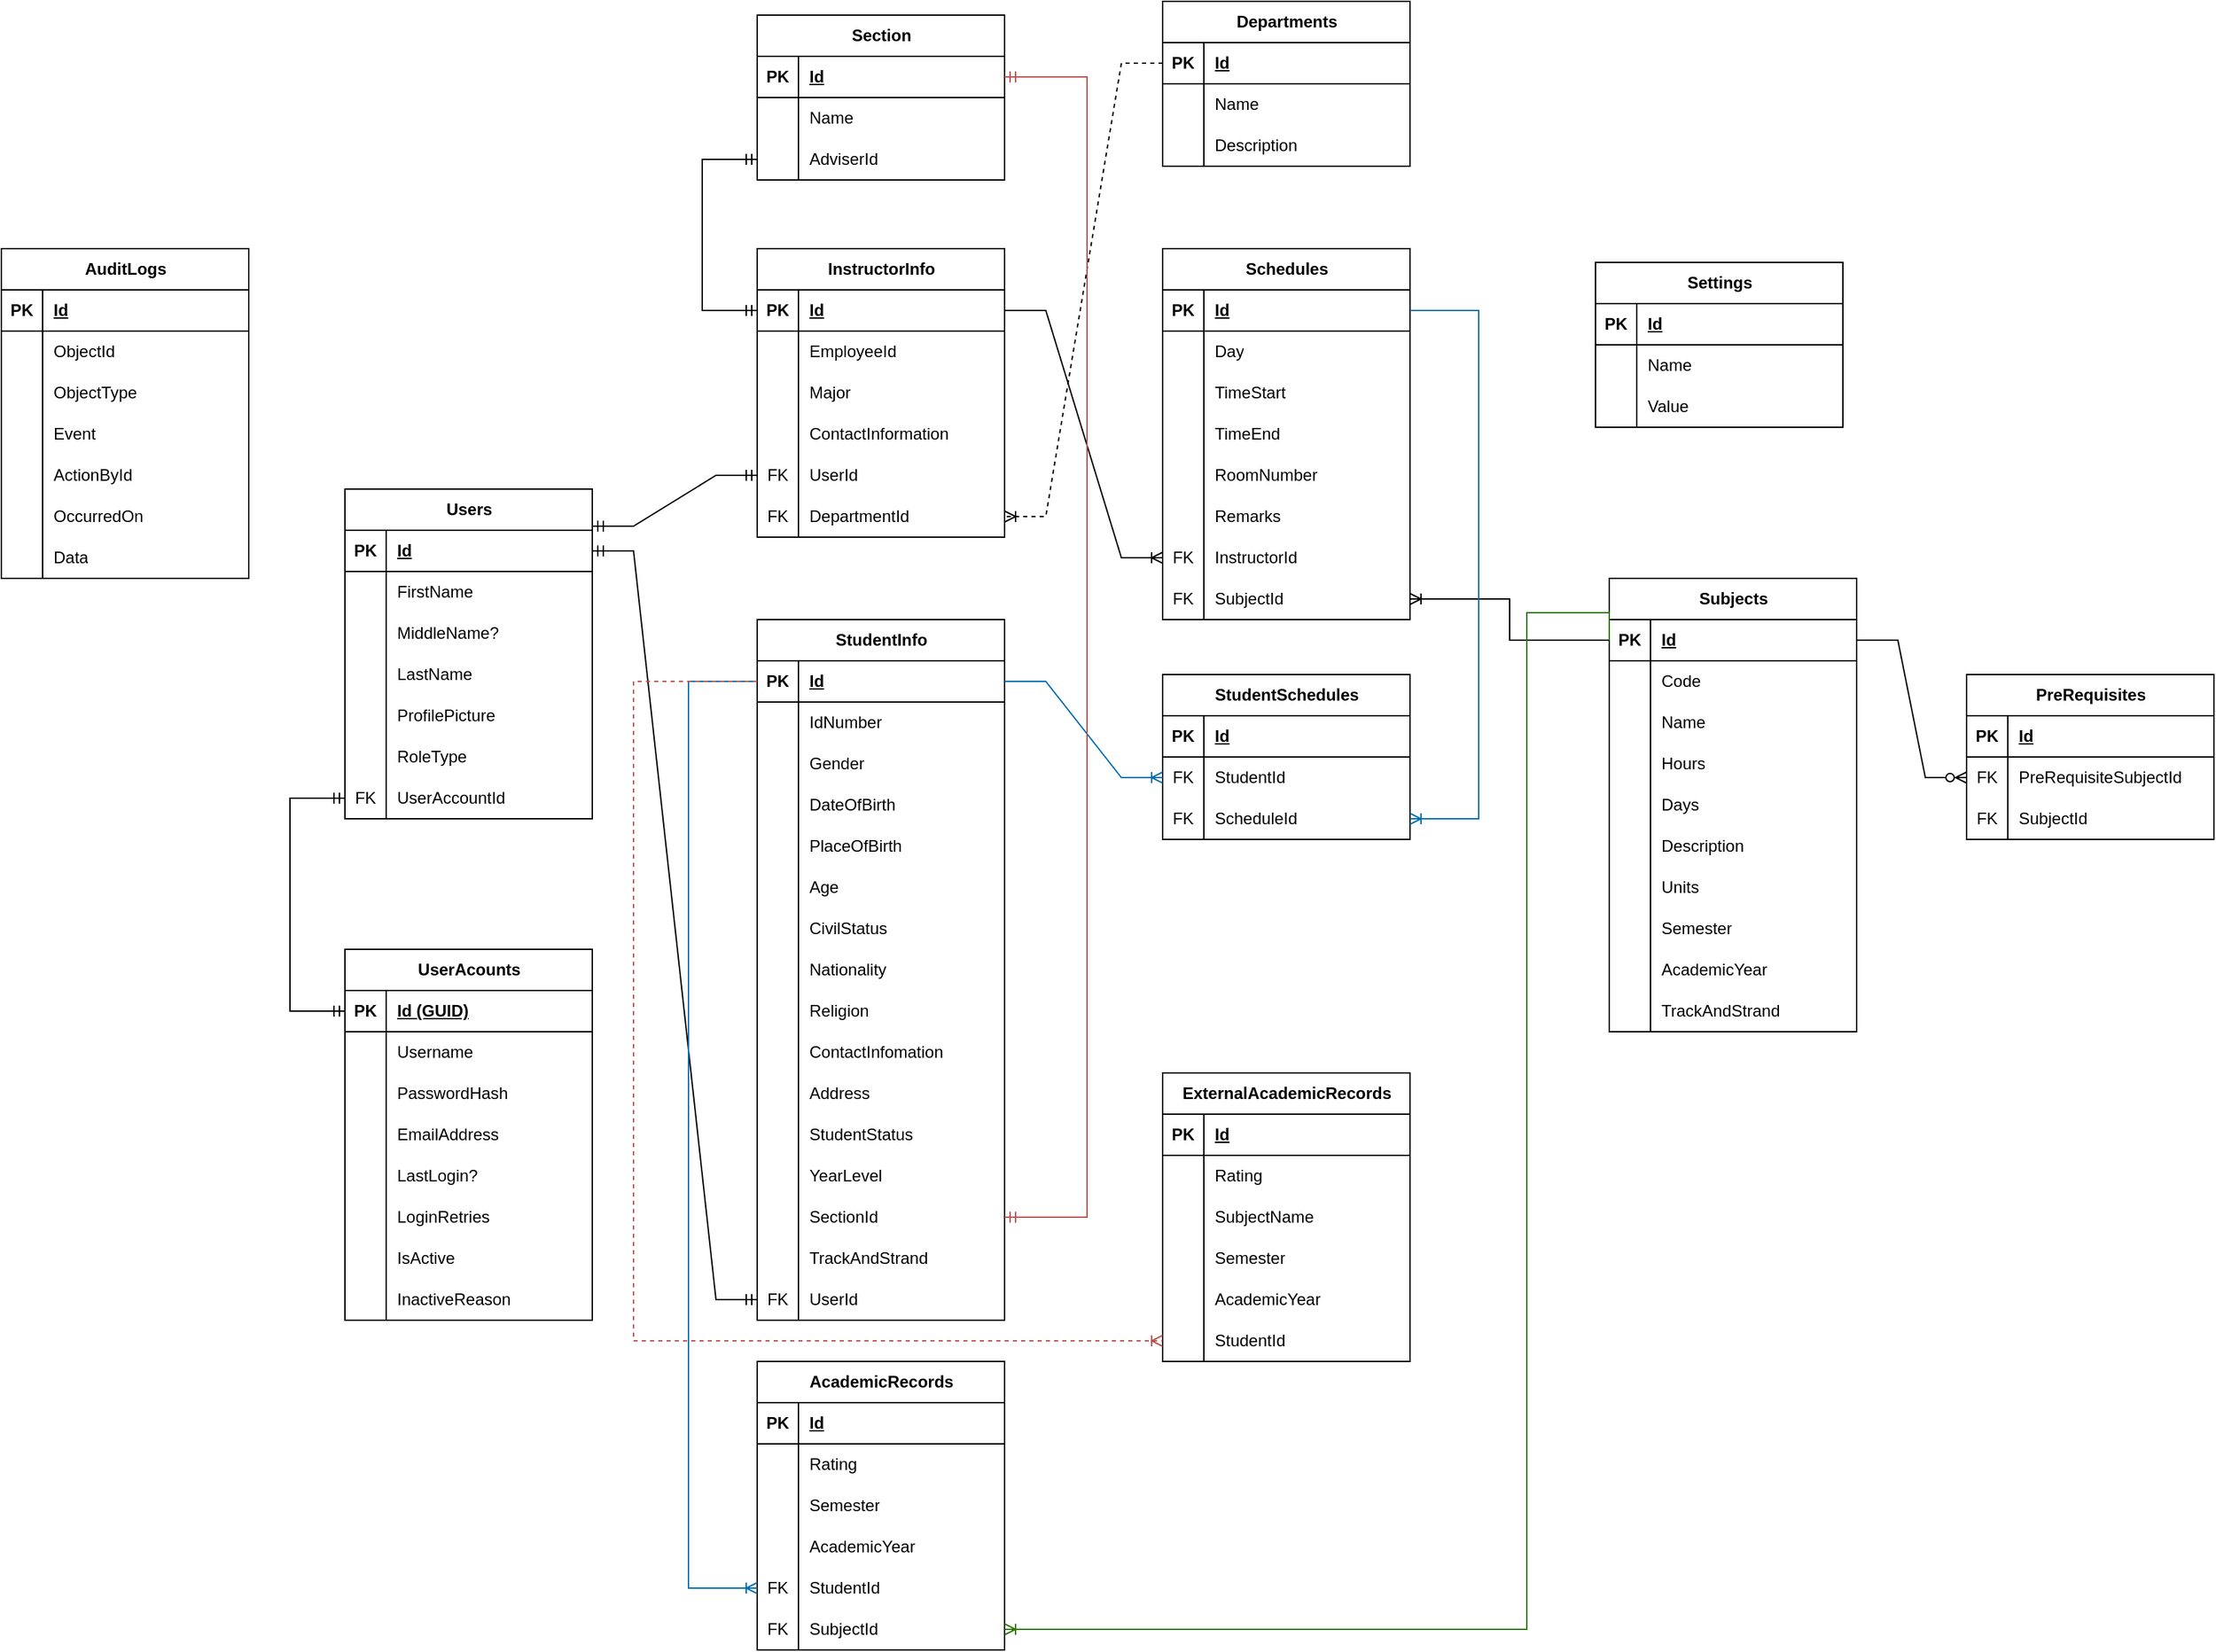 <mxfile version="24.7.17">
  <diagram id="R2lEEEUBdFMjLlhIrx00" name="Page-1">
    <mxGraphModel dx="584" dy="844" grid="1" gridSize="10" guides="1" tooltips="1" connect="1" arrows="1" fold="1" page="1" pageScale="1" pageWidth="850" pageHeight="1100" math="0" shadow="0" extFonts="Permanent Marker^https://fonts.googleapis.com/css?family=Permanent+Marker">
      <root>
        <mxCell id="0" />
        <mxCell id="1" parent="0" />
        <mxCell id="GEEwR_ky_IDX-PQtDy4O-215" value="UserAcounts" style="shape=table;startSize=30;container=1;collapsible=1;childLayout=tableLayout;fixedRows=1;rowLines=0;fontStyle=1;align=center;resizeLast=1;html=1;" parent="1" vertex="1">
          <mxGeometry x="1530" y="810" width="180" height="270" as="geometry" />
        </mxCell>
        <mxCell id="GEEwR_ky_IDX-PQtDy4O-216" value="" style="shape=tableRow;horizontal=0;startSize=0;swimlaneHead=0;swimlaneBody=0;fillColor=none;collapsible=0;dropTarget=0;points=[[0,0.5],[1,0.5]];portConstraint=eastwest;top=0;left=0;right=0;bottom=1;" parent="GEEwR_ky_IDX-PQtDy4O-215" vertex="1">
          <mxGeometry y="30" width="180" height="30" as="geometry" />
        </mxCell>
        <mxCell id="GEEwR_ky_IDX-PQtDy4O-217" value="PK" style="shape=partialRectangle;connectable=0;fillColor=none;top=0;left=0;bottom=0;right=0;fontStyle=1;overflow=hidden;whiteSpace=wrap;html=1;" parent="GEEwR_ky_IDX-PQtDy4O-216" vertex="1">
          <mxGeometry width="30" height="30" as="geometry">
            <mxRectangle width="30" height="30" as="alternateBounds" />
          </mxGeometry>
        </mxCell>
        <mxCell id="GEEwR_ky_IDX-PQtDy4O-218" value="Id (GUID)" style="shape=partialRectangle;connectable=0;fillColor=none;top=0;left=0;bottom=0;right=0;align=left;spacingLeft=6;fontStyle=5;overflow=hidden;whiteSpace=wrap;html=1;" parent="GEEwR_ky_IDX-PQtDy4O-216" vertex="1">
          <mxGeometry x="30" width="150" height="30" as="geometry">
            <mxRectangle width="150" height="30" as="alternateBounds" />
          </mxGeometry>
        </mxCell>
        <mxCell id="GEEwR_ky_IDX-PQtDy4O-219" value="" style="shape=tableRow;horizontal=0;startSize=0;swimlaneHead=0;swimlaneBody=0;fillColor=none;collapsible=0;dropTarget=0;points=[[0,0.5],[1,0.5]];portConstraint=eastwest;top=0;left=0;right=0;bottom=0;" parent="GEEwR_ky_IDX-PQtDy4O-215" vertex="1">
          <mxGeometry y="60" width="180" height="30" as="geometry" />
        </mxCell>
        <mxCell id="GEEwR_ky_IDX-PQtDy4O-220" value="" style="shape=partialRectangle;connectable=0;fillColor=none;top=0;left=0;bottom=0;right=0;editable=1;overflow=hidden;whiteSpace=wrap;html=1;" parent="GEEwR_ky_IDX-PQtDy4O-219" vertex="1">
          <mxGeometry width="30" height="30" as="geometry">
            <mxRectangle width="30" height="30" as="alternateBounds" />
          </mxGeometry>
        </mxCell>
        <mxCell id="GEEwR_ky_IDX-PQtDy4O-221" value="Username" style="shape=partialRectangle;connectable=0;fillColor=none;top=0;left=0;bottom=0;right=0;align=left;spacingLeft=6;overflow=hidden;whiteSpace=wrap;html=1;" parent="GEEwR_ky_IDX-PQtDy4O-219" vertex="1">
          <mxGeometry x="30" width="150" height="30" as="geometry">
            <mxRectangle width="150" height="30" as="alternateBounds" />
          </mxGeometry>
        </mxCell>
        <mxCell id="KkO7uYDJYD_tDK28gAdk-10" value="" style="shape=tableRow;horizontal=0;startSize=0;swimlaneHead=0;swimlaneBody=0;fillColor=none;collapsible=0;dropTarget=0;points=[[0,0.5],[1,0.5]];portConstraint=eastwest;top=0;left=0;right=0;bottom=0;" parent="GEEwR_ky_IDX-PQtDy4O-215" vertex="1">
          <mxGeometry y="90" width="180" height="30" as="geometry" />
        </mxCell>
        <mxCell id="KkO7uYDJYD_tDK28gAdk-11" value="" style="shape=partialRectangle;connectable=0;fillColor=none;top=0;left=0;bottom=0;right=0;editable=1;overflow=hidden;whiteSpace=wrap;html=1;" parent="KkO7uYDJYD_tDK28gAdk-10" vertex="1">
          <mxGeometry width="30" height="30" as="geometry">
            <mxRectangle width="30" height="30" as="alternateBounds" />
          </mxGeometry>
        </mxCell>
        <mxCell id="KkO7uYDJYD_tDK28gAdk-12" value="PasswordHash" style="shape=partialRectangle;connectable=0;fillColor=none;top=0;left=0;bottom=0;right=0;align=left;spacingLeft=6;overflow=hidden;whiteSpace=wrap;html=1;" parent="KkO7uYDJYD_tDK28gAdk-10" vertex="1">
          <mxGeometry x="30" width="150" height="30" as="geometry">
            <mxRectangle width="150" height="30" as="alternateBounds" />
          </mxGeometry>
        </mxCell>
        <mxCell id="KkO7uYDJYD_tDK28gAdk-1" value="" style="shape=tableRow;horizontal=0;startSize=0;swimlaneHead=0;swimlaneBody=0;fillColor=none;collapsible=0;dropTarget=0;points=[[0,0.5],[1,0.5]];portConstraint=eastwest;top=0;left=0;right=0;bottom=0;" parent="GEEwR_ky_IDX-PQtDy4O-215" vertex="1">
          <mxGeometry y="120" width="180" height="30" as="geometry" />
        </mxCell>
        <mxCell id="KkO7uYDJYD_tDK28gAdk-2" value="" style="shape=partialRectangle;connectable=0;fillColor=none;top=0;left=0;bottom=0;right=0;editable=1;overflow=hidden;whiteSpace=wrap;html=1;" parent="KkO7uYDJYD_tDK28gAdk-1" vertex="1">
          <mxGeometry width="30" height="30" as="geometry">
            <mxRectangle width="30" height="30" as="alternateBounds" />
          </mxGeometry>
        </mxCell>
        <mxCell id="KkO7uYDJYD_tDK28gAdk-3" value="EmailAddress" style="shape=partialRectangle;connectable=0;fillColor=none;top=0;left=0;bottom=0;right=0;align=left;spacingLeft=6;overflow=hidden;whiteSpace=wrap;html=1;" parent="KkO7uYDJYD_tDK28gAdk-1" vertex="1">
          <mxGeometry x="30" width="150" height="30" as="geometry">
            <mxRectangle width="150" height="30" as="alternateBounds" />
          </mxGeometry>
        </mxCell>
        <mxCell id="GEEwR_ky_IDX-PQtDy4O-222" value="" style="shape=tableRow;horizontal=0;startSize=0;swimlaneHead=0;swimlaneBody=0;fillColor=none;collapsible=0;dropTarget=0;points=[[0,0.5],[1,0.5]];portConstraint=eastwest;top=0;left=0;right=0;bottom=0;" parent="GEEwR_ky_IDX-PQtDy4O-215" vertex="1">
          <mxGeometry y="150" width="180" height="30" as="geometry" />
        </mxCell>
        <mxCell id="GEEwR_ky_IDX-PQtDy4O-223" value="" style="shape=partialRectangle;connectable=0;fillColor=none;top=0;left=0;bottom=0;right=0;editable=1;overflow=hidden;whiteSpace=wrap;html=1;" parent="GEEwR_ky_IDX-PQtDy4O-222" vertex="1">
          <mxGeometry width="30" height="30" as="geometry">
            <mxRectangle width="30" height="30" as="alternateBounds" />
          </mxGeometry>
        </mxCell>
        <mxCell id="GEEwR_ky_IDX-PQtDy4O-224" value="LastLogin?" style="shape=partialRectangle;connectable=0;fillColor=none;top=0;left=0;bottom=0;right=0;align=left;spacingLeft=6;overflow=hidden;whiteSpace=wrap;html=1;" parent="GEEwR_ky_IDX-PQtDy4O-222" vertex="1">
          <mxGeometry x="30" width="150" height="30" as="geometry">
            <mxRectangle width="150" height="30" as="alternateBounds" />
          </mxGeometry>
        </mxCell>
        <mxCell id="GEEwR_ky_IDX-PQtDy4O-234" value="" style="shape=tableRow;horizontal=0;startSize=0;swimlaneHead=0;swimlaneBody=0;fillColor=none;collapsible=0;dropTarget=0;points=[[0,0.5],[1,0.5]];portConstraint=eastwest;top=0;left=0;right=0;bottom=0;" parent="GEEwR_ky_IDX-PQtDy4O-215" vertex="1">
          <mxGeometry y="180" width="180" height="30" as="geometry" />
        </mxCell>
        <mxCell id="GEEwR_ky_IDX-PQtDy4O-235" value="" style="shape=partialRectangle;connectable=0;fillColor=none;top=0;left=0;bottom=0;right=0;editable=1;overflow=hidden;whiteSpace=wrap;html=1;" parent="GEEwR_ky_IDX-PQtDy4O-234" vertex="1">
          <mxGeometry width="30" height="30" as="geometry">
            <mxRectangle width="30" height="30" as="alternateBounds" />
          </mxGeometry>
        </mxCell>
        <mxCell id="GEEwR_ky_IDX-PQtDy4O-236" value="LoginRetries" style="shape=partialRectangle;connectable=0;fillColor=none;top=0;left=0;bottom=0;right=0;align=left;spacingLeft=6;overflow=hidden;whiteSpace=wrap;html=1;" parent="GEEwR_ky_IDX-PQtDy4O-234" vertex="1">
          <mxGeometry x="30" width="150" height="30" as="geometry">
            <mxRectangle width="150" height="30" as="alternateBounds" />
          </mxGeometry>
        </mxCell>
        <mxCell id="GEEwR_ky_IDX-PQtDy4O-240" value="" style="shape=tableRow;horizontal=0;startSize=0;swimlaneHead=0;swimlaneBody=0;fillColor=none;collapsible=0;dropTarget=0;points=[[0,0.5],[1,0.5]];portConstraint=eastwest;top=0;left=0;right=0;bottom=0;" parent="GEEwR_ky_IDX-PQtDy4O-215" vertex="1">
          <mxGeometry y="210" width="180" height="30" as="geometry" />
        </mxCell>
        <mxCell id="GEEwR_ky_IDX-PQtDy4O-241" value="" style="shape=partialRectangle;connectable=0;fillColor=none;top=0;left=0;bottom=0;right=0;editable=1;overflow=hidden;whiteSpace=wrap;html=1;" parent="GEEwR_ky_IDX-PQtDy4O-240" vertex="1">
          <mxGeometry width="30" height="30" as="geometry">
            <mxRectangle width="30" height="30" as="alternateBounds" />
          </mxGeometry>
        </mxCell>
        <mxCell id="GEEwR_ky_IDX-PQtDy4O-242" value="IsActive" style="shape=partialRectangle;connectable=0;fillColor=none;top=0;left=0;bottom=0;right=0;align=left;spacingLeft=6;overflow=hidden;whiteSpace=wrap;html=1;" parent="GEEwR_ky_IDX-PQtDy4O-240" vertex="1">
          <mxGeometry x="30" width="150" height="30" as="geometry">
            <mxRectangle width="150" height="30" as="alternateBounds" />
          </mxGeometry>
        </mxCell>
        <mxCell id="GEEwR_ky_IDX-PQtDy4O-243" value="" style="shape=tableRow;horizontal=0;startSize=0;swimlaneHead=0;swimlaneBody=0;fillColor=none;collapsible=0;dropTarget=0;points=[[0,0.5],[1,0.5]];portConstraint=eastwest;top=0;left=0;right=0;bottom=0;" parent="GEEwR_ky_IDX-PQtDy4O-215" vertex="1">
          <mxGeometry y="240" width="180" height="30" as="geometry" />
        </mxCell>
        <mxCell id="GEEwR_ky_IDX-PQtDy4O-244" value="" style="shape=partialRectangle;connectable=0;fillColor=none;top=0;left=0;bottom=0;right=0;editable=1;overflow=hidden;whiteSpace=wrap;html=1;" parent="GEEwR_ky_IDX-PQtDy4O-243" vertex="1">
          <mxGeometry width="30" height="30" as="geometry">
            <mxRectangle width="30" height="30" as="alternateBounds" />
          </mxGeometry>
        </mxCell>
        <mxCell id="GEEwR_ky_IDX-PQtDy4O-245" value="InactiveReason" style="shape=partialRectangle;connectable=0;fillColor=none;top=0;left=0;bottom=0;right=0;align=left;spacingLeft=6;overflow=hidden;whiteSpace=wrap;html=1;" parent="GEEwR_ky_IDX-PQtDy4O-243" vertex="1">
          <mxGeometry x="30" width="150" height="30" as="geometry">
            <mxRectangle width="150" height="30" as="alternateBounds" />
          </mxGeometry>
        </mxCell>
        <mxCell id="GEEwR_ky_IDX-PQtDy4O-247" value="Users" style="shape=table;startSize=30;container=1;collapsible=1;childLayout=tableLayout;fixedRows=1;rowLines=0;fontStyle=1;align=center;resizeLast=1;html=1;" parent="1" vertex="1">
          <mxGeometry x="1530" y="475" width="180" height="240" as="geometry" />
        </mxCell>
        <mxCell id="GEEwR_ky_IDX-PQtDy4O-248" value="" style="shape=tableRow;horizontal=0;startSize=0;swimlaneHead=0;swimlaneBody=0;fillColor=none;collapsible=0;dropTarget=0;points=[[0,0.5],[1,0.5]];portConstraint=eastwest;top=0;left=0;right=0;bottom=1;" parent="GEEwR_ky_IDX-PQtDy4O-247" vertex="1">
          <mxGeometry y="30" width="180" height="30" as="geometry" />
        </mxCell>
        <mxCell id="GEEwR_ky_IDX-PQtDy4O-249" value="PK" style="shape=partialRectangle;connectable=0;fillColor=none;top=0;left=0;bottom=0;right=0;fontStyle=1;overflow=hidden;whiteSpace=wrap;html=1;" parent="GEEwR_ky_IDX-PQtDy4O-248" vertex="1">
          <mxGeometry width="30" height="30" as="geometry">
            <mxRectangle width="30" height="30" as="alternateBounds" />
          </mxGeometry>
        </mxCell>
        <mxCell id="GEEwR_ky_IDX-PQtDy4O-250" value="Id" style="shape=partialRectangle;connectable=0;fillColor=none;top=0;left=0;bottom=0;right=0;align=left;spacingLeft=6;fontStyle=5;overflow=hidden;whiteSpace=wrap;html=1;" parent="GEEwR_ky_IDX-PQtDy4O-248" vertex="1">
          <mxGeometry x="30" width="150" height="30" as="geometry">
            <mxRectangle width="150" height="30" as="alternateBounds" />
          </mxGeometry>
        </mxCell>
        <mxCell id="GEEwR_ky_IDX-PQtDy4O-251" value="" style="shape=tableRow;horizontal=0;startSize=0;swimlaneHead=0;swimlaneBody=0;fillColor=none;collapsible=0;dropTarget=0;points=[[0,0.5],[1,0.5]];portConstraint=eastwest;top=0;left=0;right=0;bottom=0;" parent="GEEwR_ky_IDX-PQtDy4O-247" vertex="1">
          <mxGeometry y="60" width="180" height="30" as="geometry" />
        </mxCell>
        <mxCell id="GEEwR_ky_IDX-PQtDy4O-252" value="" style="shape=partialRectangle;connectable=0;fillColor=none;top=0;left=0;bottom=0;right=0;editable=1;overflow=hidden;whiteSpace=wrap;html=1;" parent="GEEwR_ky_IDX-PQtDy4O-251" vertex="1">
          <mxGeometry width="30" height="30" as="geometry">
            <mxRectangle width="30" height="30" as="alternateBounds" />
          </mxGeometry>
        </mxCell>
        <mxCell id="GEEwR_ky_IDX-PQtDy4O-253" value="FirstName" style="shape=partialRectangle;connectable=0;fillColor=none;top=0;left=0;bottom=0;right=0;align=left;spacingLeft=6;overflow=hidden;whiteSpace=wrap;html=1;" parent="GEEwR_ky_IDX-PQtDy4O-251" vertex="1">
          <mxGeometry x="30" width="150" height="30" as="geometry">
            <mxRectangle width="150" height="30" as="alternateBounds" />
          </mxGeometry>
        </mxCell>
        <mxCell id="GEEwR_ky_IDX-PQtDy4O-257" value="" style="shape=tableRow;horizontal=0;startSize=0;swimlaneHead=0;swimlaneBody=0;fillColor=none;collapsible=0;dropTarget=0;points=[[0,0.5],[1,0.5]];portConstraint=eastwest;top=0;left=0;right=0;bottom=0;" parent="GEEwR_ky_IDX-PQtDy4O-247" vertex="1">
          <mxGeometry y="90" width="180" height="30" as="geometry" />
        </mxCell>
        <mxCell id="GEEwR_ky_IDX-PQtDy4O-258" value="" style="shape=partialRectangle;connectable=0;fillColor=none;top=0;left=0;bottom=0;right=0;editable=1;overflow=hidden;whiteSpace=wrap;html=1;" parent="GEEwR_ky_IDX-PQtDy4O-257" vertex="1">
          <mxGeometry width="30" height="30" as="geometry">
            <mxRectangle width="30" height="30" as="alternateBounds" />
          </mxGeometry>
        </mxCell>
        <mxCell id="GEEwR_ky_IDX-PQtDy4O-259" value="MiddleName?" style="shape=partialRectangle;connectable=0;fillColor=none;top=0;left=0;bottom=0;right=0;align=left;spacingLeft=6;overflow=hidden;whiteSpace=wrap;html=1;" parent="GEEwR_ky_IDX-PQtDy4O-257" vertex="1">
          <mxGeometry x="30" width="150" height="30" as="geometry">
            <mxRectangle width="150" height="30" as="alternateBounds" />
          </mxGeometry>
        </mxCell>
        <mxCell id="GEEwR_ky_IDX-PQtDy4O-254" value="" style="shape=tableRow;horizontal=0;startSize=0;swimlaneHead=0;swimlaneBody=0;fillColor=none;collapsible=0;dropTarget=0;points=[[0,0.5],[1,0.5]];portConstraint=eastwest;top=0;left=0;right=0;bottom=0;" parent="GEEwR_ky_IDX-PQtDy4O-247" vertex="1">
          <mxGeometry y="120" width="180" height="30" as="geometry" />
        </mxCell>
        <mxCell id="GEEwR_ky_IDX-PQtDy4O-255" value="" style="shape=partialRectangle;connectable=0;fillColor=none;top=0;left=0;bottom=0;right=0;editable=1;overflow=hidden;whiteSpace=wrap;html=1;" parent="GEEwR_ky_IDX-PQtDy4O-254" vertex="1">
          <mxGeometry width="30" height="30" as="geometry">
            <mxRectangle width="30" height="30" as="alternateBounds" />
          </mxGeometry>
        </mxCell>
        <mxCell id="GEEwR_ky_IDX-PQtDy4O-256" value="LastName" style="shape=partialRectangle;connectable=0;fillColor=none;top=0;left=0;bottom=0;right=0;align=left;spacingLeft=6;overflow=hidden;whiteSpace=wrap;html=1;" parent="GEEwR_ky_IDX-PQtDy4O-254" vertex="1">
          <mxGeometry x="30" width="150" height="30" as="geometry">
            <mxRectangle width="150" height="30" as="alternateBounds" />
          </mxGeometry>
        </mxCell>
        <mxCell id="GEEwR_ky_IDX-PQtDy4O-330" value="" style="shape=tableRow;horizontal=0;startSize=0;swimlaneHead=0;swimlaneBody=0;fillColor=none;collapsible=0;dropTarget=0;points=[[0,0.5],[1,0.5]];portConstraint=eastwest;top=0;left=0;right=0;bottom=0;" parent="GEEwR_ky_IDX-PQtDy4O-247" vertex="1">
          <mxGeometry y="150" width="180" height="30" as="geometry" />
        </mxCell>
        <mxCell id="GEEwR_ky_IDX-PQtDy4O-331" value="" style="shape=partialRectangle;connectable=0;fillColor=none;top=0;left=0;bottom=0;right=0;editable=1;overflow=hidden;whiteSpace=wrap;html=1;" parent="GEEwR_ky_IDX-PQtDy4O-330" vertex="1">
          <mxGeometry width="30" height="30" as="geometry">
            <mxRectangle width="30" height="30" as="alternateBounds" />
          </mxGeometry>
        </mxCell>
        <mxCell id="GEEwR_ky_IDX-PQtDy4O-332" value="ProfilePicture" style="shape=partialRectangle;connectable=0;fillColor=none;top=0;left=0;bottom=0;right=0;align=left;spacingLeft=6;overflow=hidden;whiteSpace=wrap;html=1;" parent="GEEwR_ky_IDX-PQtDy4O-330" vertex="1">
          <mxGeometry x="30" width="150" height="30" as="geometry">
            <mxRectangle width="150" height="30" as="alternateBounds" />
          </mxGeometry>
        </mxCell>
        <mxCell id="GEEwR_ky_IDX-PQtDy4O-260" value="" style="shape=tableRow;horizontal=0;startSize=0;swimlaneHead=0;swimlaneBody=0;fillColor=none;collapsible=0;dropTarget=0;points=[[0,0.5],[1,0.5]];portConstraint=eastwest;top=0;left=0;right=0;bottom=0;" parent="GEEwR_ky_IDX-PQtDy4O-247" vertex="1">
          <mxGeometry y="180" width="180" height="30" as="geometry" />
        </mxCell>
        <mxCell id="GEEwR_ky_IDX-PQtDy4O-261" value="" style="shape=partialRectangle;connectable=0;fillColor=none;top=0;left=0;bottom=0;right=0;editable=1;overflow=hidden;whiteSpace=wrap;html=1;" parent="GEEwR_ky_IDX-PQtDy4O-260" vertex="1">
          <mxGeometry width="30" height="30" as="geometry">
            <mxRectangle width="30" height="30" as="alternateBounds" />
          </mxGeometry>
        </mxCell>
        <mxCell id="GEEwR_ky_IDX-PQtDy4O-262" value="RoleType" style="shape=partialRectangle;connectable=0;fillColor=none;top=0;left=0;bottom=0;right=0;align=left;spacingLeft=6;overflow=hidden;whiteSpace=wrap;html=1;" parent="GEEwR_ky_IDX-PQtDy4O-260" vertex="1">
          <mxGeometry x="30" width="150" height="30" as="geometry">
            <mxRectangle width="150" height="30" as="alternateBounds" />
          </mxGeometry>
        </mxCell>
        <mxCell id="GEEwR_ky_IDX-PQtDy4O-263" value="" style="shape=tableRow;horizontal=0;startSize=0;swimlaneHead=0;swimlaneBody=0;fillColor=none;collapsible=0;dropTarget=0;points=[[0,0.5],[1,0.5]];portConstraint=eastwest;top=0;left=0;right=0;bottom=0;" parent="GEEwR_ky_IDX-PQtDy4O-247" vertex="1">
          <mxGeometry y="210" width="180" height="30" as="geometry" />
        </mxCell>
        <mxCell id="GEEwR_ky_IDX-PQtDy4O-264" value="FK" style="shape=partialRectangle;connectable=0;fillColor=none;top=0;left=0;bottom=0;right=0;editable=1;overflow=hidden;whiteSpace=wrap;html=1;" parent="GEEwR_ky_IDX-PQtDy4O-263" vertex="1">
          <mxGeometry width="30" height="30" as="geometry">
            <mxRectangle width="30" height="30" as="alternateBounds" />
          </mxGeometry>
        </mxCell>
        <mxCell id="GEEwR_ky_IDX-PQtDy4O-265" value="UserAccountId" style="shape=partialRectangle;connectable=0;fillColor=none;top=0;left=0;bottom=0;right=0;align=left;spacingLeft=6;overflow=hidden;whiteSpace=wrap;html=1;" parent="GEEwR_ky_IDX-PQtDy4O-263" vertex="1">
          <mxGeometry x="30" width="150" height="30" as="geometry">
            <mxRectangle width="150" height="30" as="alternateBounds" />
          </mxGeometry>
        </mxCell>
        <mxCell id="GEEwR_ky_IDX-PQtDy4O-266" value="InstructorInfo" style="shape=table;startSize=30;container=1;collapsible=1;childLayout=tableLayout;fixedRows=1;rowLines=0;fontStyle=1;align=center;resizeLast=1;html=1;" parent="1" vertex="1">
          <mxGeometry x="1830" y="300" width="180" height="210" as="geometry" />
        </mxCell>
        <mxCell id="GEEwR_ky_IDX-PQtDy4O-267" value="" style="shape=tableRow;horizontal=0;startSize=0;swimlaneHead=0;swimlaneBody=0;fillColor=none;collapsible=0;dropTarget=0;points=[[0,0.5],[1,0.5]];portConstraint=eastwest;top=0;left=0;right=0;bottom=1;" parent="GEEwR_ky_IDX-PQtDy4O-266" vertex="1">
          <mxGeometry y="30" width="180" height="30" as="geometry" />
        </mxCell>
        <mxCell id="GEEwR_ky_IDX-PQtDy4O-268" value="PK" style="shape=partialRectangle;connectable=0;fillColor=none;top=0;left=0;bottom=0;right=0;fontStyle=1;overflow=hidden;whiteSpace=wrap;html=1;" parent="GEEwR_ky_IDX-PQtDy4O-267" vertex="1">
          <mxGeometry width="30" height="30" as="geometry">
            <mxRectangle width="30" height="30" as="alternateBounds" />
          </mxGeometry>
        </mxCell>
        <mxCell id="GEEwR_ky_IDX-PQtDy4O-269" value="Id" style="shape=partialRectangle;connectable=0;fillColor=none;top=0;left=0;bottom=0;right=0;align=left;spacingLeft=6;fontStyle=5;overflow=hidden;whiteSpace=wrap;html=1;" parent="GEEwR_ky_IDX-PQtDy4O-267" vertex="1">
          <mxGeometry x="30" width="150" height="30" as="geometry">
            <mxRectangle width="150" height="30" as="alternateBounds" />
          </mxGeometry>
        </mxCell>
        <mxCell id="GEEwR_ky_IDX-PQtDy4O-270" value="" style="shape=tableRow;horizontal=0;startSize=0;swimlaneHead=0;swimlaneBody=0;fillColor=none;collapsible=0;dropTarget=0;points=[[0,0.5],[1,0.5]];portConstraint=eastwest;top=0;left=0;right=0;bottom=0;" parent="GEEwR_ky_IDX-PQtDy4O-266" vertex="1">
          <mxGeometry y="60" width="180" height="30" as="geometry" />
        </mxCell>
        <mxCell id="GEEwR_ky_IDX-PQtDy4O-271" value="" style="shape=partialRectangle;connectable=0;fillColor=none;top=0;left=0;bottom=0;right=0;editable=1;overflow=hidden;whiteSpace=wrap;html=1;" parent="GEEwR_ky_IDX-PQtDy4O-270" vertex="1">
          <mxGeometry width="30" height="30" as="geometry">
            <mxRectangle width="30" height="30" as="alternateBounds" />
          </mxGeometry>
        </mxCell>
        <mxCell id="GEEwR_ky_IDX-PQtDy4O-272" value="EmployeeId" style="shape=partialRectangle;connectable=0;fillColor=none;top=0;left=0;bottom=0;right=0;align=left;spacingLeft=6;overflow=hidden;whiteSpace=wrap;html=1;" parent="GEEwR_ky_IDX-PQtDy4O-270" vertex="1">
          <mxGeometry x="30" width="150" height="30" as="geometry">
            <mxRectangle width="150" height="30" as="alternateBounds" />
          </mxGeometry>
        </mxCell>
        <mxCell id="GEEwR_ky_IDX-PQtDy4O-273" value="" style="shape=tableRow;horizontal=0;startSize=0;swimlaneHead=0;swimlaneBody=0;fillColor=none;collapsible=0;dropTarget=0;points=[[0,0.5],[1,0.5]];portConstraint=eastwest;top=0;left=0;right=0;bottom=0;" parent="GEEwR_ky_IDX-PQtDy4O-266" vertex="1">
          <mxGeometry y="90" width="180" height="30" as="geometry" />
        </mxCell>
        <mxCell id="GEEwR_ky_IDX-PQtDy4O-274" value="" style="shape=partialRectangle;connectable=0;fillColor=none;top=0;left=0;bottom=0;right=0;editable=1;overflow=hidden;whiteSpace=wrap;html=1;" parent="GEEwR_ky_IDX-PQtDy4O-273" vertex="1">
          <mxGeometry width="30" height="30" as="geometry">
            <mxRectangle width="30" height="30" as="alternateBounds" />
          </mxGeometry>
        </mxCell>
        <mxCell id="GEEwR_ky_IDX-PQtDy4O-275" value="Major" style="shape=partialRectangle;connectable=0;fillColor=none;top=0;left=0;bottom=0;right=0;align=left;spacingLeft=6;overflow=hidden;whiteSpace=wrap;html=1;" parent="GEEwR_ky_IDX-PQtDy4O-273" vertex="1">
          <mxGeometry x="30" width="150" height="30" as="geometry">
            <mxRectangle width="150" height="30" as="alternateBounds" />
          </mxGeometry>
        </mxCell>
        <mxCell id="GEEwR_ky_IDX-PQtDy4O-276" value="" style="shape=tableRow;horizontal=0;startSize=0;swimlaneHead=0;swimlaneBody=0;fillColor=none;collapsible=0;dropTarget=0;points=[[0,0.5],[1,0.5]];portConstraint=eastwest;top=0;left=0;right=0;bottom=0;" parent="GEEwR_ky_IDX-PQtDy4O-266" vertex="1">
          <mxGeometry y="120" width="180" height="30" as="geometry" />
        </mxCell>
        <mxCell id="GEEwR_ky_IDX-PQtDy4O-277" value="" style="shape=partialRectangle;connectable=0;fillColor=none;top=0;left=0;bottom=0;right=0;editable=1;overflow=hidden;whiteSpace=wrap;html=1;" parent="GEEwR_ky_IDX-PQtDy4O-276" vertex="1">
          <mxGeometry width="30" height="30" as="geometry">
            <mxRectangle width="30" height="30" as="alternateBounds" />
          </mxGeometry>
        </mxCell>
        <mxCell id="GEEwR_ky_IDX-PQtDy4O-278" value="ContactInformation" style="shape=partialRectangle;connectable=0;fillColor=none;top=0;left=0;bottom=0;right=0;align=left;spacingLeft=6;overflow=hidden;whiteSpace=wrap;html=1;" parent="GEEwR_ky_IDX-PQtDy4O-276" vertex="1">
          <mxGeometry x="30" width="150" height="30" as="geometry">
            <mxRectangle width="150" height="30" as="alternateBounds" />
          </mxGeometry>
        </mxCell>
        <mxCell id="GEEwR_ky_IDX-PQtDy4O-295" value="" style="shape=tableRow;horizontal=0;startSize=0;swimlaneHead=0;swimlaneBody=0;fillColor=none;collapsible=0;dropTarget=0;points=[[0,0.5],[1,0.5]];portConstraint=eastwest;top=0;left=0;right=0;bottom=0;" parent="GEEwR_ky_IDX-PQtDy4O-266" vertex="1">
          <mxGeometry y="150" width="180" height="30" as="geometry" />
        </mxCell>
        <mxCell id="GEEwR_ky_IDX-PQtDy4O-296" value="FK" style="shape=partialRectangle;connectable=0;fillColor=none;top=0;left=0;bottom=0;right=0;editable=1;overflow=hidden;whiteSpace=wrap;html=1;" parent="GEEwR_ky_IDX-PQtDy4O-295" vertex="1">
          <mxGeometry width="30" height="30" as="geometry">
            <mxRectangle width="30" height="30" as="alternateBounds" />
          </mxGeometry>
        </mxCell>
        <mxCell id="GEEwR_ky_IDX-PQtDy4O-297" value="UserId" style="shape=partialRectangle;connectable=0;fillColor=none;top=0;left=0;bottom=0;right=0;align=left;spacingLeft=6;overflow=hidden;whiteSpace=wrap;html=1;" parent="GEEwR_ky_IDX-PQtDy4O-295" vertex="1">
          <mxGeometry x="30" width="150" height="30" as="geometry">
            <mxRectangle width="150" height="30" as="alternateBounds" />
          </mxGeometry>
        </mxCell>
        <mxCell id="GEEwR_ky_IDX-PQtDy4O-390" value="" style="shape=tableRow;horizontal=0;startSize=0;swimlaneHead=0;swimlaneBody=0;fillColor=none;collapsible=0;dropTarget=0;points=[[0,0.5],[1,0.5]];portConstraint=eastwest;top=0;left=0;right=0;bottom=0;" parent="GEEwR_ky_IDX-PQtDy4O-266" vertex="1">
          <mxGeometry y="180" width="180" height="30" as="geometry" />
        </mxCell>
        <mxCell id="GEEwR_ky_IDX-PQtDy4O-391" value="FK" style="shape=partialRectangle;connectable=0;fillColor=none;top=0;left=0;bottom=0;right=0;editable=1;overflow=hidden;whiteSpace=wrap;html=1;" parent="GEEwR_ky_IDX-PQtDy4O-390" vertex="1">
          <mxGeometry width="30" height="30" as="geometry">
            <mxRectangle width="30" height="30" as="alternateBounds" />
          </mxGeometry>
        </mxCell>
        <mxCell id="GEEwR_ky_IDX-PQtDy4O-392" value="DepartmentId" style="shape=partialRectangle;connectable=0;fillColor=none;top=0;left=0;bottom=0;right=0;align=left;spacingLeft=6;overflow=hidden;whiteSpace=wrap;html=1;" parent="GEEwR_ky_IDX-PQtDy4O-390" vertex="1">
          <mxGeometry x="30" width="150" height="30" as="geometry">
            <mxRectangle width="150" height="30" as="alternateBounds" />
          </mxGeometry>
        </mxCell>
        <mxCell id="GEEwR_ky_IDX-PQtDy4O-279" value="StudentInfo" style="shape=table;startSize=30;container=1;collapsible=1;childLayout=tableLayout;fixedRows=1;rowLines=0;fontStyle=1;align=center;resizeLast=1;html=1;" parent="1" vertex="1">
          <mxGeometry x="1830" y="570" width="180" height="510" as="geometry" />
        </mxCell>
        <mxCell id="GEEwR_ky_IDX-PQtDy4O-280" value="" style="shape=tableRow;horizontal=0;startSize=0;swimlaneHead=0;swimlaneBody=0;fillColor=none;collapsible=0;dropTarget=0;points=[[0,0.5],[1,0.5]];portConstraint=eastwest;top=0;left=0;right=0;bottom=1;" parent="GEEwR_ky_IDX-PQtDy4O-279" vertex="1">
          <mxGeometry y="30" width="180" height="30" as="geometry" />
        </mxCell>
        <mxCell id="GEEwR_ky_IDX-PQtDy4O-281" value="PK" style="shape=partialRectangle;connectable=0;fillColor=none;top=0;left=0;bottom=0;right=0;fontStyle=1;overflow=hidden;whiteSpace=wrap;html=1;" parent="GEEwR_ky_IDX-PQtDy4O-280" vertex="1">
          <mxGeometry width="30" height="30" as="geometry">
            <mxRectangle width="30" height="30" as="alternateBounds" />
          </mxGeometry>
        </mxCell>
        <mxCell id="GEEwR_ky_IDX-PQtDy4O-282" value="Id" style="shape=partialRectangle;connectable=0;fillColor=none;top=0;left=0;bottom=0;right=0;align=left;spacingLeft=6;fontStyle=5;overflow=hidden;whiteSpace=wrap;html=1;" parent="GEEwR_ky_IDX-PQtDy4O-280" vertex="1">
          <mxGeometry x="30" width="150" height="30" as="geometry">
            <mxRectangle width="150" height="30" as="alternateBounds" />
          </mxGeometry>
        </mxCell>
        <mxCell id="KkO7uYDJYD_tDK28gAdk-4" value="" style="shape=tableRow;horizontal=0;startSize=0;swimlaneHead=0;swimlaneBody=0;fillColor=none;collapsible=0;dropTarget=0;points=[[0,0.5],[1,0.5]];portConstraint=eastwest;top=0;left=0;right=0;bottom=0;" parent="GEEwR_ky_IDX-PQtDy4O-279" vertex="1">
          <mxGeometry y="60" width="180" height="30" as="geometry" />
        </mxCell>
        <mxCell id="KkO7uYDJYD_tDK28gAdk-5" value="" style="shape=partialRectangle;connectable=0;fillColor=none;top=0;left=0;bottom=0;right=0;editable=1;overflow=hidden;whiteSpace=wrap;html=1;" parent="KkO7uYDJYD_tDK28gAdk-4" vertex="1">
          <mxGeometry width="30" height="30" as="geometry">
            <mxRectangle width="30" height="30" as="alternateBounds" />
          </mxGeometry>
        </mxCell>
        <mxCell id="KkO7uYDJYD_tDK28gAdk-6" value="IdNumber" style="shape=partialRectangle;connectable=0;fillColor=none;top=0;left=0;bottom=0;right=0;align=left;spacingLeft=6;overflow=hidden;whiteSpace=wrap;html=1;" parent="KkO7uYDJYD_tDK28gAdk-4" vertex="1">
          <mxGeometry x="30" width="150" height="30" as="geometry">
            <mxRectangle width="150" height="30" as="alternateBounds" />
          </mxGeometry>
        </mxCell>
        <mxCell id="GEEwR_ky_IDX-PQtDy4O-283" value="" style="shape=tableRow;horizontal=0;startSize=0;swimlaneHead=0;swimlaneBody=0;fillColor=none;collapsible=0;dropTarget=0;points=[[0,0.5],[1,0.5]];portConstraint=eastwest;top=0;left=0;right=0;bottom=0;" parent="GEEwR_ky_IDX-PQtDy4O-279" vertex="1">
          <mxGeometry y="90" width="180" height="30" as="geometry" />
        </mxCell>
        <mxCell id="GEEwR_ky_IDX-PQtDy4O-284" value="" style="shape=partialRectangle;connectable=0;fillColor=none;top=0;left=0;bottom=0;right=0;editable=1;overflow=hidden;whiteSpace=wrap;html=1;" parent="GEEwR_ky_IDX-PQtDy4O-283" vertex="1">
          <mxGeometry width="30" height="30" as="geometry">
            <mxRectangle width="30" height="30" as="alternateBounds" />
          </mxGeometry>
        </mxCell>
        <mxCell id="GEEwR_ky_IDX-PQtDy4O-285" value="Gender" style="shape=partialRectangle;connectable=0;fillColor=none;top=0;left=0;bottom=0;right=0;align=left;spacingLeft=6;overflow=hidden;whiteSpace=wrap;html=1;" parent="GEEwR_ky_IDX-PQtDy4O-283" vertex="1">
          <mxGeometry x="30" width="150" height="30" as="geometry">
            <mxRectangle width="150" height="30" as="alternateBounds" />
          </mxGeometry>
        </mxCell>
        <mxCell id="GEEwR_ky_IDX-PQtDy4O-286" value="" style="shape=tableRow;horizontal=0;startSize=0;swimlaneHead=0;swimlaneBody=0;fillColor=none;collapsible=0;dropTarget=0;points=[[0,0.5],[1,0.5]];portConstraint=eastwest;top=0;left=0;right=0;bottom=0;" parent="GEEwR_ky_IDX-PQtDy4O-279" vertex="1">
          <mxGeometry y="120" width="180" height="30" as="geometry" />
        </mxCell>
        <mxCell id="GEEwR_ky_IDX-PQtDy4O-287" value="" style="shape=partialRectangle;connectable=0;fillColor=none;top=0;left=0;bottom=0;right=0;editable=1;overflow=hidden;whiteSpace=wrap;html=1;" parent="GEEwR_ky_IDX-PQtDy4O-286" vertex="1">
          <mxGeometry width="30" height="30" as="geometry">
            <mxRectangle width="30" height="30" as="alternateBounds" />
          </mxGeometry>
        </mxCell>
        <mxCell id="GEEwR_ky_IDX-PQtDy4O-288" value="DateOfBirth" style="shape=partialRectangle;connectable=0;fillColor=none;top=0;left=0;bottom=0;right=0;align=left;spacingLeft=6;overflow=hidden;whiteSpace=wrap;html=1;" parent="GEEwR_ky_IDX-PQtDy4O-286" vertex="1">
          <mxGeometry x="30" width="150" height="30" as="geometry">
            <mxRectangle width="150" height="30" as="alternateBounds" />
          </mxGeometry>
        </mxCell>
        <mxCell id="GEEwR_ky_IDX-PQtDy4O-300" value="" style="shape=tableRow;horizontal=0;startSize=0;swimlaneHead=0;swimlaneBody=0;fillColor=none;collapsible=0;dropTarget=0;points=[[0,0.5],[1,0.5]];portConstraint=eastwest;top=0;left=0;right=0;bottom=0;" parent="GEEwR_ky_IDX-PQtDy4O-279" vertex="1">
          <mxGeometry y="150" width="180" height="30" as="geometry" />
        </mxCell>
        <mxCell id="GEEwR_ky_IDX-PQtDy4O-301" value="" style="shape=partialRectangle;connectable=0;fillColor=none;top=0;left=0;bottom=0;right=0;editable=1;overflow=hidden;whiteSpace=wrap;html=1;" parent="GEEwR_ky_IDX-PQtDy4O-300" vertex="1">
          <mxGeometry width="30" height="30" as="geometry">
            <mxRectangle width="30" height="30" as="alternateBounds" />
          </mxGeometry>
        </mxCell>
        <mxCell id="GEEwR_ky_IDX-PQtDy4O-302" value="PlaceOfBirth" style="shape=partialRectangle;connectable=0;fillColor=none;top=0;left=0;bottom=0;right=0;align=left;spacingLeft=6;overflow=hidden;whiteSpace=wrap;html=1;" parent="GEEwR_ky_IDX-PQtDy4O-300" vertex="1">
          <mxGeometry x="30" width="150" height="30" as="geometry">
            <mxRectangle width="150" height="30" as="alternateBounds" />
          </mxGeometry>
        </mxCell>
        <mxCell id="GEEwR_ky_IDX-PQtDy4O-303" value="" style="shape=tableRow;horizontal=0;startSize=0;swimlaneHead=0;swimlaneBody=0;fillColor=none;collapsible=0;dropTarget=0;points=[[0,0.5],[1,0.5]];portConstraint=eastwest;top=0;left=0;right=0;bottom=0;" parent="GEEwR_ky_IDX-PQtDy4O-279" vertex="1">
          <mxGeometry y="180" width="180" height="30" as="geometry" />
        </mxCell>
        <mxCell id="GEEwR_ky_IDX-PQtDy4O-304" value="" style="shape=partialRectangle;connectable=0;fillColor=none;top=0;left=0;bottom=0;right=0;editable=1;overflow=hidden;whiteSpace=wrap;html=1;" parent="GEEwR_ky_IDX-PQtDy4O-303" vertex="1">
          <mxGeometry width="30" height="30" as="geometry">
            <mxRectangle width="30" height="30" as="alternateBounds" />
          </mxGeometry>
        </mxCell>
        <mxCell id="GEEwR_ky_IDX-PQtDy4O-305" value="Age" style="shape=partialRectangle;connectable=0;fillColor=none;top=0;left=0;bottom=0;right=0;align=left;spacingLeft=6;overflow=hidden;whiteSpace=wrap;html=1;" parent="GEEwR_ky_IDX-PQtDy4O-303" vertex="1">
          <mxGeometry x="30" width="150" height="30" as="geometry">
            <mxRectangle width="150" height="30" as="alternateBounds" />
          </mxGeometry>
        </mxCell>
        <mxCell id="GEEwR_ky_IDX-PQtDy4O-306" value="" style="shape=tableRow;horizontal=0;startSize=0;swimlaneHead=0;swimlaneBody=0;fillColor=none;collapsible=0;dropTarget=0;points=[[0,0.5],[1,0.5]];portConstraint=eastwest;top=0;left=0;right=0;bottom=0;" parent="GEEwR_ky_IDX-PQtDy4O-279" vertex="1">
          <mxGeometry y="210" width="180" height="30" as="geometry" />
        </mxCell>
        <mxCell id="GEEwR_ky_IDX-PQtDy4O-307" value="" style="shape=partialRectangle;connectable=0;fillColor=none;top=0;left=0;bottom=0;right=0;editable=1;overflow=hidden;whiteSpace=wrap;html=1;" parent="GEEwR_ky_IDX-PQtDy4O-306" vertex="1">
          <mxGeometry width="30" height="30" as="geometry">
            <mxRectangle width="30" height="30" as="alternateBounds" />
          </mxGeometry>
        </mxCell>
        <mxCell id="GEEwR_ky_IDX-PQtDy4O-308" value="CivilStatus" style="shape=partialRectangle;connectable=0;fillColor=none;top=0;left=0;bottom=0;right=0;align=left;spacingLeft=6;overflow=hidden;whiteSpace=wrap;html=1;" parent="GEEwR_ky_IDX-PQtDy4O-306" vertex="1">
          <mxGeometry x="30" width="150" height="30" as="geometry">
            <mxRectangle width="150" height="30" as="alternateBounds" />
          </mxGeometry>
        </mxCell>
        <mxCell id="GEEwR_ky_IDX-PQtDy4O-309" value="" style="shape=tableRow;horizontal=0;startSize=0;swimlaneHead=0;swimlaneBody=0;fillColor=none;collapsible=0;dropTarget=0;points=[[0,0.5],[1,0.5]];portConstraint=eastwest;top=0;left=0;right=0;bottom=0;" parent="GEEwR_ky_IDX-PQtDy4O-279" vertex="1">
          <mxGeometry y="240" width="180" height="30" as="geometry" />
        </mxCell>
        <mxCell id="GEEwR_ky_IDX-PQtDy4O-310" value="" style="shape=partialRectangle;connectable=0;fillColor=none;top=0;left=0;bottom=0;right=0;editable=1;overflow=hidden;whiteSpace=wrap;html=1;" parent="GEEwR_ky_IDX-PQtDy4O-309" vertex="1">
          <mxGeometry width="30" height="30" as="geometry">
            <mxRectangle width="30" height="30" as="alternateBounds" />
          </mxGeometry>
        </mxCell>
        <mxCell id="GEEwR_ky_IDX-PQtDy4O-311" value="Nationality" style="shape=partialRectangle;connectable=0;fillColor=none;top=0;left=0;bottom=0;right=0;align=left;spacingLeft=6;overflow=hidden;whiteSpace=wrap;html=1;" parent="GEEwR_ky_IDX-PQtDy4O-309" vertex="1">
          <mxGeometry x="30" width="150" height="30" as="geometry">
            <mxRectangle width="150" height="30" as="alternateBounds" />
          </mxGeometry>
        </mxCell>
        <mxCell id="GEEwR_ky_IDX-PQtDy4O-312" value="" style="shape=tableRow;horizontal=0;startSize=0;swimlaneHead=0;swimlaneBody=0;fillColor=none;collapsible=0;dropTarget=0;points=[[0,0.5],[1,0.5]];portConstraint=eastwest;top=0;left=0;right=0;bottom=0;" parent="GEEwR_ky_IDX-PQtDy4O-279" vertex="1">
          <mxGeometry y="270" width="180" height="30" as="geometry" />
        </mxCell>
        <mxCell id="GEEwR_ky_IDX-PQtDy4O-313" value="" style="shape=partialRectangle;connectable=0;fillColor=none;top=0;left=0;bottom=0;right=0;editable=1;overflow=hidden;whiteSpace=wrap;html=1;" parent="GEEwR_ky_IDX-PQtDy4O-312" vertex="1">
          <mxGeometry width="30" height="30" as="geometry">
            <mxRectangle width="30" height="30" as="alternateBounds" />
          </mxGeometry>
        </mxCell>
        <mxCell id="GEEwR_ky_IDX-PQtDy4O-314" value="Religion" style="shape=partialRectangle;connectable=0;fillColor=none;top=0;left=0;bottom=0;right=0;align=left;spacingLeft=6;overflow=hidden;whiteSpace=wrap;html=1;" parent="GEEwR_ky_IDX-PQtDy4O-312" vertex="1">
          <mxGeometry x="30" width="150" height="30" as="geometry">
            <mxRectangle width="150" height="30" as="alternateBounds" />
          </mxGeometry>
        </mxCell>
        <mxCell id="GEEwR_ky_IDX-PQtDy4O-315" value="" style="shape=tableRow;horizontal=0;startSize=0;swimlaneHead=0;swimlaneBody=0;fillColor=none;collapsible=0;dropTarget=0;points=[[0,0.5],[1,0.5]];portConstraint=eastwest;top=0;left=0;right=0;bottom=0;" parent="GEEwR_ky_IDX-PQtDy4O-279" vertex="1">
          <mxGeometry y="300" width="180" height="30" as="geometry" />
        </mxCell>
        <mxCell id="GEEwR_ky_IDX-PQtDy4O-316" value="" style="shape=partialRectangle;connectable=0;fillColor=none;top=0;left=0;bottom=0;right=0;editable=1;overflow=hidden;whiteSpace=wrap;html=1;" parent="GEEwR_ky_IDX-PQtDy4O-315" vertex="1">
          <mxGeometry width="30" height="30" as="geometry">
            <mxRectangle width="30" height="30" as="alternateBounds" />
          </mxGeometry>
        </mxCell>
        <mxCell id="GEEwR_ky_IDX-PQtDy4O-317" value="ContactInfomation" style="shape=partialRectangle;connectable=0;fillColor=none;top=0;left=0;bottom=0;right=0;align=left;spacingLeft=6;overflow=hidden;whiteSpace=wrap;html=1;" parent="GEEwR_ky_IDX-PQtDy4O-315" vertex="1">
          <mxGeometry x="30" width="150" height="30" as="geometry">
            <mxRectangle width="150" height="30" as="alternateBounds" />
          </mxGeometry>
        </mxCell>
        <mxCell id="GEEwR_ky_IDX-PQtDy4O-318" value="" style="shape=tableRow;horizontal=0;startSize=0;swimlaneHead=0;swimlaneBody=0;fillColor=none;collapsible=0;dropTarget=0;points=[[0,0.5],[1,0.5]];portConstraint=eastwest;top=0;left=0;right=0;bottom=0;" parent="GEEwR_ky_IDX-PQtDy4O-279" vertex="1">
          <mxGeometry y="330" width="180" height="30" as="geometry" />
        </mxCell>
        <mxCell id="GEEwR_ky_IDX-PQtDy4O-319" value="" style="shape=partialRectangle;connectable=0;fillColor=none;top=0;left=0;bottom=0;right=0;editable=1;overflow=hidden;whiteSpace=wrap;html=1;" parent="GEEwR_ky_IDX-PQtDy4O-318" vertex="1">
          <mxGeometry width="30" height="30" as="geometry">
            <mxRectangle width="30" height="30" as="alternateBounds" />
          </mxGeometry>
        </mxCell>
        <mxCell id="GEEwR_ky_IDX-PQtDy4O-320" value="Address" style="shape=partialRectangle;connectable=0;fillColor=none;top=0;left=0;bottom=0;right=0;align=left;spacingLeft=6;overflow=hidden;whiteSpace=wrap;html=1;" parent="GEEwR_ky_IDX-PQtDy4O-318" vertex="1">
          <mxGeometry x="30" width="150" height="30" as="geometry">
            <mxRectangle width="150" height="30" as="alternateBounds" />
          </mxGeometry>
        </mxCell>
        <mxCell id="GEEwR_ky_IDX-PQtDy4O-321" value="" style="shape=tableRow;horizontal=0;startSize=0;swimlaneHead=0;swimlaneBody=0;fillColor=none;collapsible=0;dropTarget=0;points=[[0,0.5],[1,0.5]];portConstraint=eastwest;top=0;left=0;right=0;bottom=0;" parent="GEEwR_ky_IDX-PQtDy4O-279" vertex="1">
          <mxGeometry y="360" width="180" height="30" as="geometry" />
        </mxCell>
        <mxCell id="GEEwR_ky_IDX-PQtDy4O-322" value="" style="shape=partialRectangle;connectable=0;fillColor=none;top=0;left=0;bottom=0;right=0;editable=1;overflow=hidden;whiteSpace=wrap;html=1;" parent="GEEwR_ky_IDX-PQtDy4O-321" vertex="1">
          <mxGeometry width="30" height="30" as="geometry">
            <mxRectangle width="30" height="30" as="alternateBounds" />
          </mxGeometry>
        </mxCell>
        <mxCell id="GEEwR_ky_IDX-PQtDy4O-323" value="StudentStatus" style="shape=partialRectangle;connectable=0;fillColor=none;top=0;left=0;bottom=0;right=0;align=left;spacingLeft=6;overflow=hidden;whiteSpace=wrap;html=1;" parent="GEEwR_ky_IDX-PQtDy4O-321" vertex="1">
          <mxGeometry x="30" width="150" height="30" as="geometry">
            <mxRectangle width="150" height="30" as="alternateBounds" />
          </mxGeometry>
        </mxCell>
        <mxCell id="GEEwR_ky_IDX-PQtDy4O-324" value="" style="shape=tableRow;horizontal=0;startSize=0;swimlaneHead=0;swimlaneBody=0;fillColor=none;collapsible=0;dropTarget=0;points=[[0,0.5],[1,0.5]];portConstraint=eastwest;top=0;left=0;right=0;bottom=0;" parent="GEEwR_ky_IDX-PQtDy4O-279" vertex="1">
          <mxGeometry y="390" width="180" height="30" as="geometry" />
        </mxCell>
        <mxCell id="GEEwR_ky_IDX-PQtDy4O-325" value="" style="shape=partialRectangle;connectable=0;fillColor=none;top=0;left=0;bottom=0;right=0;editable=1;overflow=hidden;whiteSpace=wrap;html=1;" parent="GEEwR_ky_IDX-PQtDy4O-324" vertex="1">
          <mxGeometry width="30" height="30" as="geometry">
            <mxRectangle width="30" height="30" as="alternateBounds" />
          </mxGeometry>
        </mxCell>
        <mxCell id="GEEwR_ky_IDX-PQtDy4O-326" value="YearLevel" style="shape=partialRectangle;connectable=0;fillColor=none;top=0;left=0;bottom=0;right=0;align=left;spacingLeft=6;overflow=hidden;whiteSpace=wrap;html=1;" parent="GEEwR_ky_IDX-PQtDy4O-324" vertex="1">
          <mxGeometry x="30" width="150" height="30" as="geometry">
            <mxRectangle width="150" height="30" as="alternateBounds" />
          </mxGeometry>
        </mxCell>
        <mxCell id="GEEwR_ky_IDX-PQtDy4O-327" value="" style="shape=tableRow;horizontal=0;startSize=0;swimlaneHead=0;swimlaneBody=0;fillColor=none;collapsible=0;dropTarget=0;points=[[0,0.5],[1,0.5]];portConstraint=eastwest;top=0;left=0;right=0;bottom=0;" parent="GEEwR_ky_IDX-PQtDy4O-279" vertex="1">
          <mxGeometry y="420" width="180" height="30" as="geometry" />
        </mxCell>
        <mxCell id="GEEwR_ky_IDX-PQtDy4O-328" value="" style="shape=partialRectangle;connectable=0;fillColor=none;top=0;left=0;bottom=0;right=0;editable=1;overflow=hidden;whiteSpace=wrap;html=1;" parent="GEEwR_ky_IDX-PQtDy4O-327" vertex="1">
          <mxGeometry width="30" height="30" as="geometry">
            <mxRectangle width="30" height="30" as="alternateBounds" />
          </mxGeometry>
        </mxCell>
        <mxCell id="GEEwR_ky_IDX-PQtDy4O-329" value="SectionId" style="shape=partialRectangle;connectable=0;fillColor=none;top=0;left=0;bottom=0;right=0;align=left;spacingLeft=6;overflow=hidden;whiteSpace=wrap;html=1;" parent="GEEwR_ky_IDX-PQtDy4O-327" vertex="1">
          <mxGeometry x="30" width="150" height="30" as="geometry">
            <mxRectangle width="150" height="30" as="alternateBounds" />
          </mxGeometry>
        </mxCell>
        <mxCell id="GEEwR_ky_IDX-PQtDy4O-333" value="" style="shape=tableRow;horizontal=0;startSize=0;swimlaneHead=0;swimlaneBody=0;fillColor=none;collapsible=0;dropTarget=0;points=[[0,0.5],[1,0.5]];portConstraint=eastwest;top=0;left=0;right=0;bottom=0;" parent="GEEwR_ky_IDX-PQtDy4O-279" vertex="1">
          <mxGeometry y="450" width="180" height="30" as="geometry" />
        </mxCell>
        <mxCell id="GEEwR_ky_IDX-PQtDy4O-334" value="" style="shape=partialRectangle;connectable=0;fillColor=none;top=0;left=0;bottom=0;right=0;editable=1;overflow=hidden;whiteSpace=wrap;html=1;" parent="GEEwR_ky_IDX-PQtDy4O-333" vertex="1">
          <mxGeometry width="30" height="30" as="geometry">
            <mxRectangle width="30" height="30" as="alternateBounds" />
          </mxGeometry>
        </mxCell>
        <mxCell id="GEEwR_ky_IDX-PQtDy4O-335" value="TrackAndStrand" style="shape=partialRectangle;connectable=0;fillColor=none;top=0;left=0;bottom=0;right=0;align=left;spacingLeft=6;overflow=hidden;whiteSpace=wrap;html=1;" parent="GEEwR_ky_IDX-PQtDy4O-333" vertex="1">
          <mxGeometry x="30" width="150" height="30" as="geometry">
            <mxRectangle width="150" height="30" as="alternateBounds" />
          </mxGeometry>
        </mxCell>
        <mxCell id="GEEwR_ky_IDX-PQtDy4O-289" value="" style="shape=tableRow;horizontal=0;startSize=0;swimlaneHead=0;swimlaneBody=0;fillColor=none;collapsible=0;dropTarget=0;points=[[0,0.5],[1,0.5]];portConstraint=eastwest;top=0;left=0;right=0;bottom=0;" parent="GEEwR_ky_IDX-PQtDy4O-279" vertex="1">
          <mxGeometry y="480" width="180" height="30" as="geometry" />
        </mxCell>
        <mxCell id="GEEwR_ky_IDX-PQtDy4O-290" value="FK" style="shape=partialRectangle;connectable=0;fillColor=none;top=0;left=0;bottom=0;right=0;editable=1;overflow=hidden;whiteSpace=wrap;html=1;" parent="GEEwR_ky_IDX-PQtDy4O-289" vertex="1">
          <mxGeometry width="30" height="30" as="geometry">
            <mxRectangle width="30" height="30" as="alternateBounds" />
          </mxGeometry>
        </mxCell>
        <mxCell id="GEEwR_ky_IDX-PQtDy4O-291" value="UserId" style="shape=partialRectangle;connectable=0;fillColor=none;top=0;left=0;bottom=0;right=0;align=left;spacingLeft=6;overflow=hidden;whiteSpace=wrap;html=1;" parent="GEEwR_ky_IDX-PQtDy4O-289" vertex="1">
          <mxGeometry x="30" width="150" height="30" as="geometry">
            <mxRectangle width="150" height="30" as="alternateBounds" />
          </mxGeometry>
        </mxCell>
        <mxCell id="GEEwR_ky_IDX-PQtDy4O-298" value="" style="edgeStyle=entityRelationEdgeStyle;fontSize=12;html=1;endArrow=ERmandOne;startArrow=ERmandOne;rounded=0;exitX=1;exitY=0.5;exitDx=0;exitDy=0;entryX=0;entryY=0.5;entryDx=0;entryDy=0;" parent="1" source="GEEwR_ky_IDX-PQtDy4O-248" target="GEEwR_ky_IDX-PQtDy4O-289" edge="1">
          <mxGeometry width="100" height="100" relative="1" as="geometry">
            <mxPoint x="1810" y="670" as="sourcePoint" />
            <mxPoint x="1910" y="570" as="targetPoint" />
          </mxGeometry>
        </mxCell>
        <mxCell id="GEEwR_ky_IDX-PQtDy4O-299" value="" style="edgeStyle=entityRelationEdgeStyle;fontSize=12;html=1;endArrow=ERmandOne;startArrow=ERmandOne;rounded=0;entryX=0;entryY=0.5;entryDx=0;entryDy=0;" parent="1" target="GEEwR_ky_IDX-PQtDy4O-295" edge="1">
          <mxGeometry width="100" height="100" relative="1" as="geometry">
            <mxPoint x="1710" y="502" as="sourcePoint" />
            <mxPoint x="1910" y="570" as="targetPoint" />
          </mxGeometry>
        </mxCell>
        <mxCell id="GEEwR_ky_IDX-PQtDy4O-345" value="Subjects" style="shape=table;startSize=30;container=1;collapsible=1;childLayout=tableLayout;fixedRows=1;rowLines=0;fontStyle=1;align=center;resizeLast=1;html=1;" parent="1" vertex="1">
          <mxGeometry x="2450" y="540" width="180" height="330" as="geometry" />
        </mxCell>
        <mxCell id="GEEwR_ky_IDX-PQtDy4O-346" value="" style="shape=tableRow;horizontal=0;startSize=0;swimlaneHead=0;swimlaneBody=0;fillColor=none;collapsible=0;dropTarget=0;points=[[0,0.5],[1,0.5]];portConstraint=eastwest;top=0;left=0;right=0;bottom=1;" parent="GEEwR_ky_IDX-PQtDy4O-345" vertex="1">
          <mxGeometry y="30" width="180" height="30" as="geometry" />
        </mxCell>
        <mxCell id="GEEwR_ky_IDX-PQtDy4O-347" value="PK" style="shape=partialRectangle;connectable=0;fillColor=none;top=0;left=0;bottom=0;right=0;fontStyle=1;overflow=hidden;whiteSpace=wrap;html=1;" parent="GEEwR_ky_IDX-PQtDy4O-346" vertex="1">
          <mxGeometry width="30" height="30" as="geometry">
            <mxRectangle width="30" height="30" as="alternateBounds" />
          </mxGeometry>
        </mxCell>
        <mxCell id="GEEwR_ky_IDX-PQtDy4O-348" value="Id" style="shape=partialRectangle;connectable=0;fillColor=none;top=0;left=0;bottom=0;right=0;align=left;spacingLeft=6;fontStyle=5;overflow=hidden;whiteSpace=wrap;html=1;" parent="GEEwR_ky_IDX-PQtDy4O-346" vertex="1">
          <mxGeometry x="30" width="150" height="30" as="geometry">
            <mxRectangle width="150" height="30" as="alternateBounds" />
          </mxGeometry>
        </mxCell>
        <mxCell id="GEEwR_ky_IDX-PQtDy4O-349" value="" style="shape=tableRow;horizontal=0;startSize=0;swimlaneHead=0;swimlaneBody=0;fillColor=none;collapsible=0;dropTarget=0;points=[[0,0.5],[1,0.5]];portConstraint=eastwest;top=0;left=0;right=0;bottom=0;" parent="GEEwR_ky_IDX-PQtDy4O-345" vertex="1">
          <mxGeometry y="60" width="180" height="30" as="geometry" />
        </mxCell>
        <mxCell id="GEEwR_ky_IDX-PQtDy4O-350" value="" style="shape=partialRectangle;connectable=0;fillColor=none;top=0;left=0;bottom=0;right=0;editable=1;overflow=hidden;whiteSpace=wrap;html=1;" parent="GEEwR_ky_IDX-PQtDy4O-349" vertex="1">
          <mxGeometry width="30" height="30" as="geometry">
            <mxRectangle width="30" height="30" as="alternateBounds" />
          </mxGeometry>
        </mxCell>
        <mxCell id="GEEwR_ky_IDX-PQtDy4O-351" value="Code" style="shape=partialRectangle;connectable=0;fillColor=none;top=0;left=0;bottom=0;right=0;align=left;spacingLeft=6;overflow=hidden;whiteSpace=wrap;html=1;" parent="GEEwR_ky_IDX-PQtDy4O-349" vertex="1">
          <mxGeometry x="30" width="150" height="30" as="geometry">
            <mxRectangle width="150" height="30" as="alternateBounds" />
          </mxGeometry>
        </mxCell>
        <mxCell id="GEEwR_ky_IDX-PQtDy4O-352" value="" style="shape=tableRow;horizontal=0;startSize=0;swimlaneHead=0;swimlaneBody=0;fillColor=none;collapsible=0;dropTarget=0;points=[[0,0.5],[1,0.5]];portConstraint=eastwest;top=0;left=0;right=0;bottom=0;" parent="GEEwR_ky_IDX-PQtDy4O-345" vertex="1">
          <mxGeometry y="90" width="180" height="30" as="geometry" />
        </mxCell>
        <mxCell id="GEEwR_ky_IDX-PQtDy4O-353" value="" style="shape=partialRectangle;connectable=0;fillColor=none;top=0;left=0;bottom=0;right=0;editable=1;overflow=hidden;whiteSpace=wrap;html=1;" parent="GEEwR_ky_IDX-PQtDy4O-352" vertex="1">
          <mxGeometry width="30" height="30" as="geometry">
            <mxRectangle width="30" height="30" as="alternateBounds" />
          </mxGeometry>
        </mxCell>
        <mxCell id="GEEwR_ky_IDX-PQtDy4O-354" value="Name" style="shape=partialRectangle;connectable=0;fillColor=none;top=0;left=0;bottom=0;right=0;align=left;spacingLeft=6;overflow=hidden;whiteSpace=wrap;html=1;" parent="GEEwR_ky_IDX-PQtDy4O-352" vertex="1">
          <mxGeometry x="30" width="150" height="30" as="geometry">
            <mxRectangle width="150" height="30" as="alternateBounds" />
          </mxGeometry>
        </mxCell>
        <mxCell id="GEEwR_ky_IDX-PQtDy4O-456" value="" style="shape=tableRow;horizontal=0;startSize=0;swimlaneHead=0;swimlaneBody=0;fillColor=none;collapsible=0;dropTarget=0;points=[[0,0.5],[1,0.5]];portConstraint=eastwest;top=0;left=0;right=0;bottom=0;" parent="GEEwR_ky_IDX-PQtDy4O-345" vertex="1">
          <mxGeometry y="120" width="180" height="30" as="geometry" />
        </mxCell>
        <mxCell id="GEEwR_ky_IDX-PQtDy4O-457" value="" style="shape=partialRectangle;connectable=0;fillColor=none;top=0;left=0;bottom=0;right=0;editable=1;overflow=hidden;whiteSpace=wrap;html=1;" parent="GEEwR_ky_IDX-PQtDy4O-456" vertex="1">
          <mxGeometry width="30" height="30" as="geometry">
            <mxRectangle width="30" height="30" as="alternateBounds" />
          </mxGeometry>
        </mxCell>
        <mxCell id="GEEwR_ky_IDX-PQtDy4O-458" value="Hours" style="shape=partialRectangle;connectable=0;fillColor=none;top=0;left=0;bottom=0;right=0;align=left;spacingLeft=6;overflow=hidden;whiteSpace=wrap;html=1;" parent="GEEwR_ky_IDX-PQtDy4O-456" vertex="1">
          <mxGeometry x="30" width="150" height="30" as="geometry">
            <mxRectangle width="150" height="30" as="alternateBounds" />
          </mxGeometry>
        </mxCell>
        <mxCell id="GEEwR_ky_IDX-PQtDy4O-459" value="" style="shape=tableRow;horizontal=0;startSize=0;swimlaneHead=0;swimlaneBody=0;fillColor=none;collapsible=0;dropTarget=0;points=[[0,0.5],[1,0.5]];portConstraint=eastwest;top=0;left=0;right=0;bottom=0;" parent="GEEwR_ky_IDX-PQtDy4O-345" vertex="1">
          <mxGeometry y="150" width="180" height="30" as="geometry" />
        </mxCell>
        <mxCell id="GEEwR_ky_IDX-PQtDy4O-460" value="" style="shape=partialRectangle;connectable=0;fillColor=none;top=0;left=0;bottom=0;right=0;editable=1;overflow=hidden;whiteSpace=wrap;html=1;" parent="GEEwR_ky_IDX-PQtDy4O-459" vertex="1">
          <mxGeometry width="30" height="30" as="geometry">
            <mxRectangle width="30" height="30" as="alternateBounds" />
          </mxGeometry>
        </mxCell>
        <mxCell id="GEEwR_ky_IDX-PQtDy4O-461" value="Days" style="shape=partialRectangle;connectable=0;fillColor=none;top=0;left=0;bottom=0;right=0;align=left;spacingLeft=6;overflow=hidden;whiteSpace=wrap;html=1;" parent="GEEwR_ky_IDX-PQtDy4O-459" vertex="1">
          <mxGeometry x="30" width="150" height="30" as="geometry">
            <mxRectangle width="150" height="30" as="alternateBounds" />
          </mxGeometry>
        </mxCell>
        <mxCell id="GEEwR_ky_IDX-PQtDy4O-355" value="" style="shape=tableRow;horizontal=0;startSize=0;swimlaneHead=0;swimlaneBody=0;fillColor=none;collapsible=0;dropTarget=0;points=[[0,0.5],[1,0.5]];portConstraint=eastwest;top=0;left=0;right=0;bottom=0;" parent="GEEwR_ky_IDX-PQtDy4O-345" vertex="1">
          <mxGeometry y="180" width="180" height="30" as="geometry" />
        </mxCell>
        <mxCell id="GEEwR_ky_IDX-PQtDy4O-356" value="" style="shape=partialRectangle;connectable=0;fillColor=none;top=0;left=0;bottom=0;right=0;editable=1;overflow=hidden;whiteSpace=wrap;html=1;" parent="GEEwR_ky_IDX-PQtDy4O-355" vertex="1">
          <mxGeometry width="30" height="30" as="geometry">
            <mxRectangle width="30" height="30" as="alternateBounds" />
          </mxGeometry>
        </mxCell>
        <mxCell id="GEEwR_ky_IDX-PQtDy4O-357" value="Description" style="shape=partialRectangle;connectable=0;fillColor=none;top=0;left=0;bottom=0;right=0;align=left;spacingLeft=6;overflow=hidden;whiteSpace=wrap;html=1;" parent="GEEwR_ky_IDX-PQtDy4O-355" vertex="1">
          <mxGeometry x="30" width="150" height="30" as="geometry">
            <mxRectangle width="150" height="30" as="alternateBounds" />
          </mxGeometry>
        </mxCell>
        <mxCell id="GEEwR_ky_IDX-PQtDy4O-358" value="" style="shape=tableRow;horizontal=0;startSize=0;swimlaneHead=0;swimlaneBody=0;fillColor=none;collapsible=0;dropTarget=0;points=[[0,0.5],[1,0.5]];portConstraint=eastwest;top=0;left=0;right=0;bottom=0;" parent="GEEwR_ky_IDX-PQtDy4O-345" vertex="1">
          <mxGeometry y="210" width="180" height="30" as="geometry" />
        </mxCell>
        <mxCell id="GEEwR_ky_IDX-PQtDy4O-359" value="" style="shape=partialRectangle;connectable=0;fillColor=none;top=0;left=0;bottom=0;right=0;editable=1;overflow=hidden;whiteSpace=wrap;html=1;" parent="GEEwR_ky_IDX-PQtDy4O-358" vertex="1">
          <mxGeometry width="30" height="30" as="geometry">
            <mxRectangle width="30" height="30" as="alternateBounds" />
          </mxGeometry>
        </mxCell>
        <mxCell id="GEEwR_ky_IDX-PQtDy4O-360" value="Units" style="shape=partialRectangle;connectable=0;fillColor=none;top=0;left=0;bottom=0;right=0;align=left;spacingLeft=6;overflow=hidden;whiteSpace=wrap;html=1;" parent="GEEwR_ky_IDX-PQtDy4O-358" vertex="1">
          <mxGeometry x="30" width="150" height="30" as="geometry">
            <mxRectangle width="150" height="30" as="alternateBounds" />
          </mxGeometry>
        </mxCell>
        <mxCell id="GEEwR_ky_IDX-PQtDy4O-514" value="" style="shape=tableRow;horizontal=0;startSize=0;swimlaneHead=0;swimlaneBody=0;fillColor=none;collapsible=0;dropTarget=0;points=[[0,0.5],[1,0.5]];portConstraint=eastwest;top=0;left=0;right=0;bottom=0;" parent="GEEwR_ky_IDX-PQtDy4O-345" vertex="1">
          <mxGeometry y="240" width="180" height="30" as="geometry" />
        </mxCell>
        <mxCell id="GEEwR_ky_IDX-PQtDy4O-515" value="" style="shape=partialRectangle;connectable=0;fillColor=none;top=0;left=0;bottom=0;right=0;editable=1;overflow=hidden;whiteSpace=wrap;html=1;" parent="GEEwR_ky_IDX-PQtDy4O-514" vertex="1">
          <mxGeometry width="30" height="30" as="geometry">
            <mxRectangle width="30" height="30" as="alternateBounds" />
          </mxGeometry>
        </mxCell>
        <mxCell id="GEEwR_ky_IDX-PQtDy4O-516" value="Semester" style="shape=partialRectangle;connectable=0;fillColor=none;top=0;left=0;bottom=0;right=0;align=left;spacingLeft=6;overflow=hidden;whiteSpace=wrap;html=1;" parent="GEEwR_ky_IDX-PQtDy4O-514" vertex="1">
          <mxGeometry x="30" width="150" height="30" as="geometry">
            <mxRectangle width="150" height="30" as="alternateBounds" />
          </mxGeometry>
        </mxCell>
        <mxCell id="GEEwR_ky_IDX-PQtDy4O-517" value="" style="shape=tableRow;horizontal=0;startSize=0;swimlaneHead=0;swimlaneBody=0;fillColor=none;collapsible=0;dropTarget=0;points=[[0,0.5],[1,0.5]];portConstraint=eastwest;top=0;left=0;right=0;bottom=0;" parent="GEEwR_ky_IDX-PQtDy4O-345" vertex="1">
          <mxGeometry y="270" width="180" height="30" as="geometry" />
        </mxCell>
        <mxCell id="GEEwR_ky_IDX-PQtDy4O-518" value="" style="shape=partialRectangle;connectable=0;fillColor=none;top=0;left=0;bottom=0;right=0;editable=1;overflow=hidden;whiteSpace=wrap;html=1;" parent="GEEwR_ky_IDX-PQtDy4O-517" vertex="1">
          <mxGeometry width="30" height="30" as="geometry">
            <mxRectangle width="30" height="30" as="alternateBounds" />
          </mxGeometry>
        </mxCell>
        <mxCell id="GEEwR_ky_IDX-PQtDy4O-519" value="AcademicYear" style="shape=partialRectangle;connectable=0;fillColor=none;top=0;left=0;bottom=0;right=0;align=left;spacingLeft=6;overflow=hidden;whiteSpace=wrap;html=1;" parent="GEEwR_ky_IDX-PQtDy4O-517" vertex="1">
          <mxGeometry x="30" width="150" height="30" as="geometry">
            <mxRectangle width="150" height="30" as="alternateBounds" />
          </mxGeometry>
        </mxCell>
        <mxCell id="GEEwR_ky_IDX-PQtDy4O-407" value="" style="shape=tableRow;horizontal=0;startSize=0;swimlaneHead=0;swimlaneBody=0;fillColor=none;collapsible=0;dropTarget=0;points=[[0,0.5],[1,0.5]];portConstraint=eastwest;top=0;left=0;right=0;bottom=0;" parent="GEEwR_ky_IDX-PQtDy4O-345" vertex="1">
          <mxGeometry y="300" width="180" height="30" as="geometry" />
        </mxCell>
        <mxCell id="GEEwR_ky_IDX-PQtDy4O-408" value="" style="shape=partialRectangle;connectable=0;fillColor=none;top=0;left=0;bottom=0;right=0;editable=1;overflow=hidden;whiteSpace=wrap;html=1;" parent="GEEwR_ky_IDX-PQtDy4O-407" vertex="1">
          <mxGeometry width="30" height="30" as="geometry">
            <mxRectangle width="30" height="30" as="alternateBounds" />
          </mxGeometry>
        </mxCell>
        <mxCell id="GEEwR_ky_IDX-PQtDy4O-409" value="TrackAndStrand" style="shape=partialRectangle;connectable=0;fillColor=none;top=0;left=0;bottom=0;right=0;align=left;spacingLeft=6;overflow=hidden;whiteSpace=wrap;html=1;" parent="GEEwR_ky_IDX-PQtDy4O-407" vertex="1">
          <mxGeometry x="30" width="150" height="30" as="geometry">
            <mxRectangle width="150" height="30" as="alternateBounds" />
          </mxGeometry>
        </mxCell>
        <mxCell id="GEEwR_ky_IDX-PQtDy4O-377" value="Departments" style="shape=table;startSize=30;container=1;collapsible=1;childLayout=tableLayout;fixedRows=1;rowLines=0;fontStyle=1;align=center;resizeLast=1;html=1;" parent="1" vertex="1">
          <mxGeometry x="2125" y="120" width="180" height="120" as="geometry" />
        </mxCell>
        <mxCell id="GEEwR_ky_IDX-PQtDy4O-378" value="" style="shape=tableRow;horizontal=0;startSize=0;swimlaneHead=0;swimlaneBody=0;fillColor=none;collapsible=0;dropTarget=0;points=[[0,0.5],[1,0.5]];portConstraint=eastwest;top=0;left=0;right=0;bottom=1;" parent="GEEwR_ky_IDX-PQtDy4O-377" vertex="1">
          <mxGeometry y="30" width="180" height="30" as="geometry" />
        </mxCell>
        <mxCell id="GEEwR_ky_IDX-PQtDy4O-379" value="PK" style="shape=partialRectangle;connectable=0;fillColor=none;top=0;left=0;bottom=0;right=0;fontStyle=1;overflow=hidden;whiteSpace=wrap;html=1;" parent="GEEwR_ky_IDX-PQtDy4O-378" vertex="1">
          <mxGeometry width="30" height="30" as="geometry">
            <mxRectangle width="30" height="30" as="alternateBounds" />
          </mxGeometry>
        </mxCell>
        <mxCell id="GEEwR_ky_IDX-PQtDy4O-380" value="Id" style="shape=partialRectangle;connectable=0;fillColor=none;top=0;left=0;bottom=0;right=0;align=left;spacingLeft=6;fontStyle=5;overflow=hidden;whiteSpace=wrap;html=1;" parent="GEEwR_ky_IDX-PQtDy4O-378" vertex="1">
          <mxGeometry x="30" width="150" height="30" as="geometry">
            <mxRectangle width="150" height="30" as="alternateBounds" />
          </mxGeometry>
        </mxCell>
        <mxCell id="GEEwR_ky_IDX-PQtDy4O-381" value="" style="shape=tableRow;horizontal=0;startSize=0;swimlaneHead=0;swimlaneBody=0;fillColor=none;collapsible=0;dropTarget=0;points=[[0,0.5],[1,0.5]];portConstraint=eastwest;top=0;left=0;right=0;bottom=0;" parent="GEEwR_ky_IDX-PQtDy4O-377" vertex="1">
          <mxGeometry y="60" width="180" height="30" as="geometry" />
        </mxCell>
        <mxCell id="GEEwR_ky_IDX-PQtDy4O-382" value="" style="shape=partialRectangle;connectable=0;fillColor=none;top=0;left=0;bottom=0;right=0;editable=1;overflow=hidden;whiteSpace=wrap;html=1;" parent="GEEwR_ky_IDX-PQtDy4O-381" vertex="1">
          <mxGeometry width="30" height="30" as="geometry">
            <mxRectangle width="30" height="30" as="alternateBounds" />
          </mxGeometry>
        </mxCell>
        <mxCell id="GEEwR_ky_IDX-PQtDy4O-383" value="Name" style="shape=partialRectangle;connectable=0;fillColor=none;top=0;left=0;bottom=0;right=0;align=left;spacingLeft=6;overflow=hidden;whiteSpace=wrap;html=1;" parent="GEEwR_ky_IDX-PQtDy4O-381" vertex="1">
          <mxGeometry x="30" width="150" height="30" as="geometry">
            <mxRectangle width="150" height="30" as="alternateBounds" />
          </mxGeometry>
        </mxCell>
        <mxCell id="GEEwR_ky_IDX-PQtDy4O-384" value="" style="shape=tableRow;horizontal=0;startSize=0;swimlaneHead=0;swimlaneBody=0;fillColor=none;collapsible=0;dropTarget=0;points=[[0,0.5],[1,0.5]];portConstraint=eastwest;top=0;left=0;right=0;bottom=0;" parent="GEEwR_ky_IDX-PQtDy4O-377" vertex="1">
          <mxGeometry y="90" width="180" height="30" as="geometry" />
        </mxCell>
        <mxCell id="GEEwR_ky_IDX-PQtDy4O-385" value="" style="shape=partialRectangle;connectable=0;fillColor=none;top=0;left=0;bottom=0;right=0;editable=1;overflow=hidden;whiteSpace=wrap;html=1;" parent="GEEwR_ky_IDX-PQtDy4O-384" vertex="1">
          <mxGeometry width="30" height="30" as="geometry">
            <mxRectangle width="30" height="30" as="alternateBounds" />
          </mxGeometry>
        </mxCell>
        <mxCell id="GEEwR_ky_IDX-PQtDy4O-386" value="Description" style="shape=partialRectangle;connectable=0;fillColor=none;top=0;left=0;bottom=0;right=0;align=left;spacingLeft=6;overflow=hidden;whiteSpace=wrap;html=1;" parent="GEEwR_ky_IDX-PQtDy4O-384" vertex="1">
          <mxGeometry x="30" width="150" height="30" as="geometry">
            <mxRectangle width="150" height="30" as="alternateBounds" />
          </mxGeometry>
        </mxCell>
        <mxCell id="GEEwR_ky_IDX-PQtDy4O-394" value="Schedules" style="shape=table;startSize=30;container=1;collapsible=1;childLayout=tableLayout;fixedRows=1;rowLines=0;fontStyle=1;align=center;resizeLast=1;html=1;" parent="1" vertex="1">
          <mxGeometry x="2125" y="300" width="180" height="270" as="geometry" />
        </mxCell>
        <mxCell id="GEEwR_ky_IDX-PQtDy4O-395" value="" style="shape=tableRow;horizontal=0;startSize=0;swimlaneHead=0;swimlaneBody=0;fillColor=none;collapsible=0;dropTarget=0;points=[[0,0.5],[1,0.5]];portConstraint=eastwest;top=0;left=0;right=0;bottom=1;" parent="GEEwR_ky_IDX-PQtDy4O-394" vertex="1">
          <mxGeometry y="30" width="180" height="30" as="geometry" />
        </mxCell>
        <mxCell id="GEEwR_ky_IDX-PQtDy4O-396" value="PK" style="shape=partialRectangle;connectable=0;fillColor=none;top=0;left=0;bottom=0;right=0;fontStyle=1;overflow=hidden;whiteSpace=wrap;html=1;" parent="GEEwR_ky_IDX-PQtDy4O-395" vertex="1">
          <mxGeometry width="30" height="30" as="geometry">
            <mxRectangle width="30" height="30" as="alternateBounds" />
          </mxGeometry>
        </mxCell>
        <mxCell id="GEEwR_ky_IDX-PQtDy4O-397" value="Id" style="shape=partialRectangle;connectable=0;fillColor=none;top=0;left=0;bottom=0;right=0;align=left;spacingLeft=6;fontStyle=5;overflow=hidden;whiteSpace=wrap;html=1;" parent="GEEwR_ky_IDX-PQtDy4O-395" vertex="1">
          <mxGeometry x="30" width="150" height="30" as="geometry">
            <mxRectangle width="150" height="30" as="alternateBounds" />
          </mxGeometry>
        </mxCell>
        <mxCell id="GEEwR_ky_IDX-PQtDy4O-398" value="" style="shape=tableRow;horizontal=0;startSize=0;swimlaneHead=0;swimlaneBody=0;fillColor=none;collapsible=0;dropTarget=0;points=[[0,0.5],[1,0.5]];portConstraint=eastwest;top=0;left=0;right=0;bottom=0;" parent="GEEwR_ky_IDX-PQtDy4O-394" vertex="1">
          <mxGeometry y="60" width="180" height="30" as="geometry" />
        </mxCell>
        <mxCell id="GEEwR_ky_IDX-PQtDy4O-399" value="" style="shape=partialRectangle;connectable=0;fillColor=none;top=0;left=0;bottom=0;right=0;editable=1;overflow=hidden;whiteSpace=wrap;html=1;" parent="GEEwR_ky_IDX-PQtDy4O-398" vertex="1">
          <mxGeometry width="30" height="30" as="geometry">
            <mxRectangle width="30" height="30" as="alternateBounds" />
          </mxGeometry>
        </mxCell>
        <mxCell id="GEEwR_ky_IDX-PQtDy4O-400" value="Day" style="shape=partialRectangle;connectable=0;fillColor=none;top=0;left=0;bottom=0;right=0;align=left;spacingLeft=6;overflow=hidden;whiteSpace=wrap;html=1;" parent="GEEwR_ky_IDX-PQtDy4O-398" vertex="1">
          <mxGeometry x="30" width="150" height="30" as="geometry">
            <mxRectangle width="150" height="30" as="alternateBounds" />
          </mxGeometry>
        </mxCell>
        <mxCell id="GEEwR_ky_IDX-PQtDy4O-401" value="" style="shape=tableRow;horizontal=0;startSize=0;swimlaneHead=0;swimlaneBody=0;fillColor=none;collapsible=0;dropTarget=0;points=[[0,0.5],[1,0.5]];portConstraint=eastwest;top=0;left=0;right=0;bottom=0;" parent="GEEwR_ky_IDX-PQtDy4O-394" vertex="1">
          <mxGeometry y="90" width="180" height="30" as="geometry" />
        </mxCell>
        <mxCell id="GEEwR_ky_IDX-PQtDy4O-402" value="" style="shape=partialRectangle;connectable=0;fillColor=none;top=0;left=0;bottom=0;right=0;editable=1;overflow=hidden;whiteSpace=wrap;html=1;" parent="GEEwR_ky_IDX-PQtDy4O-401" vertex="1">
          <mxGeometry width="30" height="30" as="geometry">
            <mxRectangle width="30" height="30" as="alternateBounds" />
          </mxGeometry>
        </mxCell>
        <mxCell id="GEEwR_ky_IDX-PQtDy4O-403" value="TimeStart" style="shape=partialRectangle;connectable=0;fillColor=none;top=0;left=0;bottom=0;right=0;align=left;spacingLeft=6;overflow=hidden;whiteSpace=wrap;html=1;" parent="GEEwR_ky_IDX-PQtDy4O-401" vertex="1">
          <mxGeometry x="30" width="150" height="30" as="geometry">
            <mxRectangle width="150" height="30" as="alternateBounds" />
          </mxGeometry>
        </mxCell>
        <mxCell id="KkO7uYDJYD_tDK28gAdk-13" value="" style="shape=tableRow;horizontal=0;startSize=0;swimlaneHead=0;swimlaneBody=0;fillColor=none;collapsible=0;dropTarget=0;points=[[0,0.5],[1,0.5]];portConstraint=eastwest;top=0;left=0;right=0;bottom=0;" parent="GEEwR_ky_IDX-PQtDy4O-394" vertex="1">
          <mxGeometry y="120" width="180" height="30" as="geometry" />
        </mxCell>
        <mxCell id="KkO7uYDJYD_tDK28gAdk-14" value="" style="shape=partialRectangle;connectable=0;fillColor=none;top=0;left=0;bottom=0;right=0;editable=1;overflow=hidden;whiteSpace=wrap;html=1;" parent="KkO7uYDJYD_tDK28gAdk-13" vertex="1">
          <mxGeometry width="30" height="30" as="geometry">
            <mxRectangle width="30" height="30" as="alternateBounds" />
          </mxGeometry>
        </mxCell>
        <mxCell id="KkO7uYDJYD_tDK28gAdk-15" value="TimeEnd" style="shape=partialRectangle;connectable=0;fillColor=none;top=0;left=0;bottom=0;right=0;align=left;spacingLeft=6;overflow=hidden;whiteSpace=wrap;html=1;" parent="KkO7uYDJYD_tDK28gAdk-13" vertex="1">
          <mxGeometry x="30" width="150" height="30" as="geometry">
            <mxRectangle width="150" height="30" as="alternateBounds" />
          </mxGeometry>
        </mxCell>
        <mxCell id="GEEwR_ky_IDX-PQtDy4O-404" value="" style="shape=tableRow;horizontal=0;startSize=0;swimlaneHead=0;swimlaneBody=0;fillColor=none;collapsible=0;dropTarget=0;points=[[0,0.5],[1,0.5]];portConstraint=eastwest;top=0;left=0;right=0;bottom=0;" parent="GEEwR_ky_IDX-PQtDy4O-394" vertex="1">
          <mxGeometry y="150" width="180" height="30" as="geometry" />
        </mxCell>
        <mxCell id="GEEwR_ky_IDX-PQtDy4O-405" value="" style="shape=partialRectangle;connectable=0;fillColor=none;top=0;left=0;bottom=0;right=0;editable=1;overflow=hidden;whiteSpace=wrap;html=1;" parent="GEEwR_ky_IDX-PQtDy4O-404" vertex="1">
          <mxGeometry width="30" height="30" as="geometry">
            <mxRectangle width="30" height="30" as="alternateBounds" />
          </mxGeometry>
        </mxCell>
        <mxCell id="GEEwR_ky_IDX-PQtDy4O-406" value="RoomNumber" style="shape=partialRectangle;connectable=0;fillColor=none;top=0;left=0;bottom=0;right=0;align=left;spacingLeft=6;overflow=hidden;whiteSpace=wrap;html=1;" parent="GEEwR_ky_IDX-PQtDy4O-404" vertex="1">
          <mxGeometry x="30" width="150" height="30" as="geometry">
            <mxRectangle width="150" height="30" as="alternateBounds" />
          </mxGeometry>
        </mxCell>
        <mxCell id="KkO7uYDJYD_tDK28gAdk-16" value="" style="shape=tableRow;horizontal=0;startSize=0;swimlaneHead=0;swimlaneBody=0;fillColor=none;collapsible=0;dropTarget=0;points=[[0,0.5],[1,0.5]];portConstraint=eastwest;top=0;left=0;right=0;bottom=0;" parent="GEEwR_ky_IDX-PQtDy4O-394" vertex="1">
          <mxGeometry y="180" width="180" height="30" as="geometry" />
        </mxCell>
        <mxCell id="KkO7uYDJYD_tDK28gAdk-17" value="" style="shape=partialRectangle;connectable=0;fillColor=none;top=0;left=0;bottom=0;right=0;editable=1;overflow=hidden;whiteSpace=wrap;html=1;" parent="KkO7uYDJYD_tDK28gAdk-16" vertex="1">
          <mxGeometry width="30" height="30" as="geometry">
            <mxRectangle width="30" height="30" as="alternateBounds" />
          </mxGeometry>
        </mxCell>
        <mxCell id="KkO7uYDJYD_tDK28gAdk-18" value="Remarks" style="shape=partialRectangle;connectable=0;fillColor=none;top=0;left=0;bottom=0;right=0;align=left;spacingLeft=6;overflow=hidden;whiteSpace=wrap;html=1;" parent="KkO7uYDJYD_tDK28gAdk-16" vertex="1">
          <mxGeometry x="30" width="150" height="30" as="geometry">
            <mxRectangle width="150" height="30" as="alternateBounds" />
          </mxGeometry>
        </mxCell>
        <mxCell id="GEEwR_ky_IDX-PQtDy4O-412" value="" style="shape=tableRow;horizontal=0;startSize=0;swimlaneHead=0;swimlaneBody=0;fillColor=none;collapsible=0;dropTarget=0;points=[[0,0.5],[1,0.5]];portConstraint=eastwest;top=0;left=0;right=0;bottom=0;" parent="GEEwR_ky_IDX-PQtDy4O-394" vertex="1">
          <mxGeometry y="210" width="180" height="30" as="geometry" />
        </mxCell>
        <mxCell id="GEEwR_ky_IDX-PQtDy4O-413" value="FK" style="shape=partialRectangle;connectable=0;fillColor=none;top=0;left=0;bottom=0;right=0;editable=1;overflow=hidden;whiteSpace=wrap;html=1;" parent="GEEwR_ky_IDX-PQtDy4O-412" vertex="1">
          <mxGeometry width="30" height="30" as="geometry">
            <mxRectangle width="30" height="30" as="alternateBounds" />
          </mxGeometry>
        </mxCell>
        <mxCell id="GEEwR_ky_IDX-PQtDy4O-414" value="InstructorId" style="shape=partialRectangle;connectable=0;fillColor=none;top=0;left=0;bottom=0;right=0;align=left;spacingLeft=6;overflow=hidden;whiteSpace=wrap;html=1;" parent="GEEwR_ky_IDX-PQtDy4O-412" vertex="1">
          <mxGeometry x="30" width="150" height="30" as="geometry">
            <mxRectangle width="150" height="30" as="alternateBounds" />
          </mxGeometry>
        </mxCell>
        <mxCell id="GEEwR_ky_IDX-PQtDy4O-415" value="" style="shape=tableRow;horizontal=0;startSize=0;swimlaneHead=0;swimlaneBody=0;fillColor=none;collapsible=0;dropTarget=0;points=[[0,0.5],[1,0.5]];portConstraint=eastwest;top=0;left=0;right=0;bottom=0;" parent="GEEwR_ky_IDX-PQtDy4O-394" vertex="1">
          <mxGeometry y="240" width="180" height="30" as="geometry" />
        </mxCell>
        <mxCell id="GEEwR_ky_IDX-PQtDy4O-416" value="FK" style="shape=partialRectangle;connectable=0;fillColor=none;top=0;left=0;bottom=0;right=0;editable=1;overflow=hidden;whiteSpace=wrap;html=1;" parent="GEEwR_ky_IDX-PQtDy4O-415" vertex="1">
          <mxGeometry width="30" height="30" as="geometry">
            <mxRectangle width="30" height="30" as="alternateBounds" />
          </mxGeometry>
        </mxCell>
        <mxCell id="GEEwR_ky_IDX-PQtDy4O-417" value="SubjectId" style="shape=partialRectangle;connectable=0;fillColor=none;top=0;left=0;bottom=0;right=0;align=left;spacingLeft=6;overflow=hidden;whiteSpace=wrap;html=1;" parent="GEEwR_ky_IDX-PQtDy4O-415" vertex="1">
          <mxGeometry x="30" width="150" height="30" as="geometry">
            <mxRectangle width="150" height="30" as="alternateBounds" />
          </mxGeometry>
        </mxCell>
        <mxCell id="GEEwR_ky_IDX-PQtDy4O-410" value="" style="edgeStyle=entityRelationEdgeStyle;fontSize=12;html=1;endArrow=ERoneToMany;rounded=0;exitX=0;exitY=0.5;exitDx=0;exitDy=0;entryX=1;entryY=0.5;entryDx=0;entryDy=0;dashed=1;" parent="1" source="GEEwR_ky_IDX-PQtDy4O-378" target="GEEwR_ky_IDX-PQtDy4O-390" edge="1">
          <mxGeometry width="100" height="100" relative="1" as="geometry">
            <mxPoint x="2240" y="520" as="sourcePoint" />
            <mxPoint x="2340" y="420" as="targetPoint" />
          </mxGeometry>
        </mxCell>
        <mxCell id="GEEwR_ky_IDX-PQtDy4O-418" value="" style="edgeStyle=entityRelationEdgeStyle;fontSize=12;html=1;endArrow=ERoneToMany;rounded=0;exitX=1;exitY=0.5;exitDx=0;exitDy=0;entryX=0;entryY=0.5;entryDx=0;entryDy=0;" parent="1" source="GEEwR_ky_IDX-PQtDy4O-267" target="GEEwR_ky_IDX-PQtDy4O-412" edge="1">
          <mxGeometry width="100" height="100" relative="1" as="geometry">
            <mxPoint x="2350" y="380" as="sourcePoint" />
            <mxPoint x="2450" y="280" as="targetPoint" />
          </mxGeometry>
        </mxCell>
        <mxCell id="GEEwR_ky_IDX-PQtDy4O-419" value="" style="edgeStyle=orthogonalEdgeStyle;fontSize=12;html=1;endArrow=ERoneToMany;rounded=0;exitX=0;exitY=0.5;exitDx=0;exitDy=0;entryX=1;entryY=0.5;entryDx=0;entryDy=0;" parent="1" source="GEEwR_ky_IDX-PQtDy4O-346" target="GEEwR_ky_IDX-PQtDy4O-415" edge="1">
          <mxGeometry width="100" height="100" relative="1" as="geometry">
            <mxPoint x="2290" y="600" as="sourcePoint" />
            <mxPoint x="2390" y="500" as="targetPoint" />
          </mxGeometry>
        </mxCell>
        <mxCell id="GEEwR_ky_IDX-PQtDy4O-463" value="" style="edgeStyle=orthogonalEdgeStyle;fontSize=12;html=1;endArrow=ERmandOne;startArrow=ERmandOne;rounded=0;exitX=0;exitY=0.5;exitDx=0;exitDy=0;entryX=0;entryY=0.5;entryDx=0;entryDy=0;" parent="1" source="GEEwR_ky_IDX-PQtDy4O-216" target="GEEwR_ky_IDX-PQtDy4O-263" edge="1">
          <mxGeometry width="100" height="100" relative="1" as="geometry">
            <mxPoint x="2070" y="730" as="sourcePoint" />
            <mxPoint x="2170" y="630" as="targetPoint" />
            <Array as="points">
              <mxPoint x="1490" y="855" />
              <mxPoint x="1490" y="700" />
            </Array>
          </mxGeometry>
        </mxCell>
        <mxCell id="GEEwR_ky_IDX-PQtDy4O-464" value="StudentSchedules" style="shape=table;startSize=30;container=1;collapsible=1;childLayout=tableLayout;fixedRows=1;rowLines=0;fontStyle=1;align=center;resizeLast=1;html=1;" parent="1" vertex="1">
          <mxGeometry x="2125" y="610" width="180" height="120" as="geometry" />
        </mxCell>
        <mxCell id="GEEwR_ky_IDX-PQtDy4O-465" value="" style="shape=tableRow;horizontal=0;startSize=0;swimlaneHead=0;swimlaneBody=0;fillColor=none;collapsible=0;dropTarget=0;points=[[0,0.5],[1,0.5]];portConstraint=eastwest;top=0;left=0;right=0;bottom=1;" parent="GEEwR_ky_IDX-PQtDy4O-464" vertex="1">
          <mxGeometry y="30" width="180" height="30" as="geometry" />
        </mxCell>
        <mxCell id="GEEwR_ky_IDX-PQtDy4O-466" value="PK" style="shape=partialRectangle;connectable=0;fillColor=none;top=0;left=0;bottom=0;right=0;fontStyle=1;overflow=hidden;whiteSpace=wrap;html=1;" parent="GEEwR_ky_IDX-PQtDy4O-465" vertex="1">
          <mxGeometry width="30" height="30" as="geometry">
            <mxRectangle width="30" height="30" as="alternateBounds" />
          </mxGeometry>
        </mxCell>
        <mxCell id="GEEwR_ky_IDX-PQtDy4O-467" value="Id" style="shape=partialRectangle;connectable=0;fillColor=none;top=0;left=0;bottom=0;right=0;align=left;spacingLeft=6;fontStyle=5;overflow=hidden;whiteSpace=wrap;html=1;" parent="GEEwR_ky_IDX-PQtDy4O-465" vertex="1">
          <mxGeometry x="30" width="150" height="30" as="geometry">
            <mxRectangle width="150" height="30" as="alternateBounds" />
          </mxGeometry>
        </mxCell>
        <mxCell id="GEEwR_ky_IDX-PQtDy4O-468" value="" style="shape=tableRow;horizontal=0;startSize=0;swimlaneHead=0;swimlaneBody=0;fillColor=none;collapsible=0;dropTarget=0;points=[[0,0.5],[1,0.5]];portConstraint=eastwest;top=0;left=0;right=0;bottom=0;" parent="GEEwR_ky_IDX-PQtDy4O-464" vertex="1">
          <mxGeometry y="60" width="180" height="30" as="geometry" />
        </mxCell>
        <mxCell id="GEEwR_ky_IDX-PQtDy4O-469" value="FK" style="shape=partialRectangle;connectable=0;fillColor=none;top=0;left=0;bottom=0;right=0;editable=1;overflow=hidden;whiteSpace=wrap;html=1;" parent="GEEwR_ky_IDX-PQtDy4O-468" vertex="1">
          <mxGeometry width="30" height="30" as="geometry">
            <mxRectangle width="30" height="30" as="alternateBounds" />
          </mxGeometry>
        </mxCell>
        <mxCell id="GEEwR_ky_IDX-PQtDy4O-470" value="StudentId" style="shape=partialRectangle;connectable=0;fillColor=none;top=0;left=0;bottom=0;right=0;align=left;spacingLeft=6;overflow=hidden;whiteSpace=wrap;html=1;" parent="GEEwR_ky_IDX-PQtDy4O-468" vertex="1">
          <mxGeometry x="30" width="150" height="30" as="geometry">
            <mxRectangle width="150" height="30" as="alternateBounds" />
          </mxGeometry>
        </mxCell>
        <mxCell id="GEEwR_ky_IDX-PQtDy4O-471" value="" style="shape=tableRow;horizontal=0;startSize=0;swimlaneHead=0;swimlaneBody=0;fillColor=none;collapsible=0;dropTarget=0;points=[[0,0.5],[1,0.5]];portConstraint=eastwest;top=0;left=0;right=0;bottom=0;" parent="GEEwR_ky_IDX-PQtDy4O-464" vertex="1">
          <mxGeometry y="90" width="180" height="30" as="geometry" />
        </mxCell>
        <mxCell id="GEEwR_ky_IDX-PQtDy4O-472" value="FK" style="shape=partialRectangle;connectable=0;fillColor=none;top=0;left=0;bottom=0;right=0;editable=1;overflow=hidden;whiteSpace=wrap;html=1;" parent="GEEwR_ky_IDX-PQtDy4O-471" vertex="1">
          <mxGeometry width="30" height="30" as="geometry">
            <mxRectangle width="30" height="30" as="alternateBounds" />
          </mxGeometry>
        </mxCell>
        <mxCell id="GEEwR_ky_IDX-PQtDy4O-473" value="ScheduleId" style="shape=partialRectangle;connectable=0;fillColor=none;top=0;left=0;bottom=0;right=0;align=left;spacingLeft=6;overflow=hidden;whiteSpace=wrap;html=1;" parent="GEEwR_ky_IDX-PQtDy4O-471" vertex="1">
          <mxGeometry x="30" width="150" height="30" as="geometry">
            <mxRectangle width="150" height="30" as="alternateBounds" />
          </mxGeometry>
        </mxCell>
        <mxCell id="GEEwR_ky_IDX-PQtDy4O-480" value="" style="edgeStyle=entityRelationEdgeStyle;fontSize=12;html=1;endArrow=ERoneToMany;rounded=0;exitX=1;exitY=0.5;exitDx=0;exitDy=0;entryX=0;entryY=0.5;entryDx=0;entryDy=0;fillColor=#1ba1e2;strokeColor=#006EAF;" parent="1" source="GEEwR_ky_IDX-PQtDy4O-280" target="GEEwR_ky_IDX-PQtDy4O-468" edge="1">
          <mxGeometry width="100" height="100" relative="1" as="geometry">
            <mxPoint x="2110" y="730" as="sourcePoint" />
            <mxPoint x="2210" y="630" as="targetPoint" />
          </mxGeometry>
        </mxCell>
        <mxCell id="GEEwR_ky_IDX-PQtDy4O-481" value="" style="edgeStyle=orthogonalEdgeStyle;fontSize=12;html=1;endArrow=ERoneToMany;rounded=0;exitX=1;exitY=0.5;exitDx=0;exitDy=0;entryX=1;entryY=0.5;entryDx=0;entryDy=0;fillColor=#1ba1e2;strokeColor=#006EAF;" parent="1" source="GEEwR_ky_IDX-PQtDy4O-395" target="GEEwR_ky_IDX-PQtDy4O-471" edge="1">
          <mxGeometry width="100" height="100" relative="1" as="geometry">
            <mxPoint x="2095" y="730" as="sourcePoint" />
            <mxPoint x="2195" y="630" as="targetPoint" />
            <Array as="points">
              <mxPoint x="2355" y="345" />
              <mxPoint x="2355" y="715" />
            </Array>
          </mxGeometry>
        </mxCell>
        <mxCell id="GEEwR_ky_IDX-PQtDy4O-482" value="AuditLogs" style="shape=table;startSize=30;container=1;collapsible=1;childLayout=tableLayout;fixedRows=1;rowLines=0;fontStyle=1;align=center;resizeLast=1;html=1;" parent="1" vertex="1">
          <mxGeometry x="1280" y="300" width="180" height="240" as="geometry" />
        </mxCell>
        <mxCell id="GEEwR_ky_IDX-PQtDy4O-483" value="" style="shape=tableRow;horizontal=0;startSize=0;swimlaneHead=0;swimlaneBody=0;fillColor=none;collapsible=0;dropTarget=0;points=[[0,0.5],[1,0.5]];portConstraint=eastwest;top=0;left=0;right=0;bottom=1;" parent="GEEwR_ky_IDX-PQtDy4O-482" vertex="1">
          <mxGeometry y="30" width="180" height="30" as="geometry" />
        </mxCell>
        <mxCell id="GEEwR_ky_IDX-PQtDy4O-484" value="PK" style="shape=partialRectangle;connectable=0;fillColor=none;top=0;left=0;bottom=0;right=0;fontStyle=1;overflow=hidden;whiteSpace=wrap;html=1;" parent="GEEwR_ky_IDX-PQtDy4O-483" vertex="1">
          <mxGeometry width="30" height="30" as="geometry">
            <mxRectangle width="30" height="30" as="alternateBounds" />
          </mxGeometry>
        </mxCell>
        <mxCell id="GEEwR_ky_IDX-PQtDy4O-485" value="Id" style="shape=partialRectangle;connectable=0;fillColor=none;top=0;left=0;bottom=0;right=0;align=left;spacingLeft=6;fontStyle=5;overflow=hidden;whiteSpace=wrap;html=1;" parent="GEEwR_ky_IDX-PQtDy4O-483" vertex="1">
          <mxGeometry x="30" width="150" height="30" as="geometry">
            <mxRectangle width="150" height="30" as="alternateBounds" />
          </mxGeometry>
        </mxCell>
        <mxCell id="GEEwR_ky_IDX-PQtDy4O-486" value="" style="shape=tableRow;horizontal=0;startSize=0;swimlaneHead=0;swimlaneBody=0;fillColor=none;collapsible=0;dropTarget=0;points=[[0,0.5],[1,0.5]];portConstraint=eastwest;top=0;left=0;right=0;bottom=0;" parent="GEEwR_ky_IDX-PQtDy4O-482" vertex="1">
          <mxGeometry y="60" width="180" height="30" as="geometry" />
        </mxCell>
        <mxCell id="GEEwR_ky_IDX-PQtDy4O-487" value="" style="shape=partialRectangle;connectable=0;fillColor=none;top=0;left=0;bottom=0;right=0;editable=1;overflow=hidden;whiteSpace=wrap;html=1;" parent="GEEwR_ky_IDX-PQtDy4O-486" vertex="1">
          <mxGeometry width="30" height="30" as="geometry">
            <mxRectangle width="30" height="30" as="alternateBounds" />
          </mxGeometry>
        </mxCell>
        <mxCell id="GEEwR_ky_IDX-PQtDy4O-488" value="ObjectId" style="shape=partialRectangle;connectable=0;fillColor=none;top=0;left=0;bottom=0;right=0;align=left;spacingLeft=6;overflow=hidden;whiteSpace=wrap;html=1;" parent="GEEwR_ky_IDX-PQtDy4O-486" vertex="1">
          <mxGeometry x="30" width="150" height="30" as="geometry">
            <mxRectangle width="150" height="30" as="alternateBounds" />
          </mxGeometry>
        </mxCell>
        <mxCell id="GEEwR_ky_IDX-PQtDy4O-489" value="" style="shape=tableRow;horizontal=0;startSize=0;swimlaneHead=0;swimlaneBody=0;fillColor=none;collapsible=0;dropTarget=0;points=[[0,0.5],[1,0.5]];portConstraint=eastwest;top=0;left=0;right=0;bottom=0;" parent="GEEwR_ky_IDX-PQtDy4O-482" vertex="1">
          <mxGeometry y="90" width="180" height="30" as="geometry" />
        </mxCell>
        <mxCell id="GEEwR_ky_IDX-PQtDy4O-490" value="" style="shape=partialRectangle;connectable=0;fillColor=none;top=0;left=0;bottom=0;right=0;editable=1;overflow=hidden;whiteSpace=wrap;html=1;" parent="GEEwR_ky_IDX-PQtDy4O-489" vertex="1">
          <mxGeometry width="30" height="30" as="geometry">
            <mxRectangle width="30" height="30" as="alternateBounds" />
          </mxGeometry>
        </mxCell>
        <mxCell id="GEEwR_ky_IDX-PQtDy4O-491" value="ObjectType" style="shape=partialRectangle;connectable=0;fillColor=none;top=0;left=0;bottom=0;right=0;align=left;spacingLeft=6;overflow=hidden;whiteSpace=wrap;html=1;" parent="GEEwR_ky_IDX-PQtDy4O-489" vertex="1">
          <mxGeometry x="30" width="150" height="30" as="geometry">
            <mxRectangle width="150" height="30" as="alternateBounds" />
          </mxGeometry>
        </mxCell>
        <mxCell id="GEEwR_ky_IDX-PQtDy4O-495" value="" style="shape=tableRow;horizontal=0;startSize=0;swimlaneHead=0;swimlaneBody=0;fillColor=none;collapsible=0;dropTarget=0;points=[[0,0.5],[1,0.5]];portConstraint=eastwest;top=0;left=0;right=0;bottom=0;" parent="GEEwR_ky_IDX-PQtDy4O-482" vertex="1">
          <mxGeometry y="120" width="180" height="30" as="geometry" />
        </mxCell>
        <mxCell id="GEEwR_ky_IDX-PQtDy4O-496" value="" style="shape=partialRectangle;connectable=0;fillColor=none;top=0;left=0;bottom=0;right=0;editable=1;overflow=hidden;whiteSpace=wrap;html=1;" parent="GEEwR_ky_IDX-PQtDy4O-495" vertex="1">
          <mxGeometry width="30" height="30" as="geometry">
            <mxRectangle width="30" height="30" as="alternateBounds" />
          </mxGeometry>
        </mxCell>
        <mxCell id="GEEwR_ky_IDX-PQtDy4O-497" value="Event" style="shape=partialRectangle;connectable=0;fillColor=none;top=0;left=0;bottom=0;right=0;align=left;spacingLeft=6;overflow=hidden;whiteSpace=wrap;html=1;" parent="GEEwR_ky_IDX-PQtDy4O-495" vertex="1">
          <mxGeometry x="30" width="150" height="30" as="geometry">
            <mxRectangle width="150" height="30" as="alternateBounds" />
          </mxGeometry>
        </mxCell>
        <mxCell id="GEEwR_ky_IDX-PQtDy4O-492" value="" style="shape=tableRow;horizontal=0;startSize=0;swimlaneHead=0;swimlaneBody=0;fillColor=none;collapsible=0;dropTarget=0;points=[[0,0.5],[1,0.5]];portConstraint=eastwest;top=0;left=0;right=0;bottom=0;" parent="GEEwR_ky_IDX-PQtDy4O-482" vertex="1">
          <mxGeometry y="150" width="180" height="30" as="geometry" />
        </mxCell>
        <mxCell id="GEEwR_ky_IDX-PQtDy4O-493" value="" style="shape=partialRectangle;connectable=0;fillColor=none;top=0;left=0;bottom=0;right=0;editable=1;overflow=hidden;whiteSpace=wrap;html=1;" parent="GEEwR_ky_IDX-PQtDy4O-492" vertex="1">
          <mxGeometry width="30" height="30" as="geometry">
            <mxRectangle width="30" height="30" as="alternateBounds" />
          </mxGeometry>
        </mxCell>
        <mxCell id="GEEwR_ky_IDX-PQtDy4O-494" value="ActionById" style="shape=partialRectangle;connectable=0;fillColor=none;top=0;left=0;bottom=0;right=0;align=left;spacingLeft=6;overflow=hidden;whiteSpace=wrap;html=1;" parent="GEEwR_ky_IDX-PQtDy4O-492" vertex="1">
          <mxGeometry x="30" width="150" height="30" as="geometry">
            <mxRectangle width="150" height="30" as="alternateBounds" />
          </mxGeometry>
        </mxCell>
        <mxCell id="KkO7uYDJYD_tDK28gAdk-7" value="" style="shape=tableRow;horizontal=0;startSize=0;swimlaneHead=0;swimlaneBody=0;fillColor=none;collapsible=0;dropTarget=0;points=[[0,0.5],[1,0.5]];portConstraint=eastwest;top=0;left=0;right=0;bottom=0;" parent="GEEwR_ky_IDX-PQtDy4O-482" vertex="1">
          <mxGeometry y="180" width="180" height="30" as="geometry" />
        </mxCell>
        <mxCell id="KkO7uYDJYD_tDK28gAdk-8" value="" style="shape=partialRectangle;connectable=0;fillColor=none;top=0;left=0;bottom=0;right=0;editable=1;overflow=hidden;whiteSpace=wrap;html=1;" parent="KkO7uYDJYD_tDK28gAdk-7" vertex="1">
          <mxGeometry width="30" height="30" as="geometry">
            <mxRectangle width="30" height="30" as="alternateBounds" />
          </mxGeometry>
        </mxCell>
        <mxCell id="KkO7uYDJYD_tDK28gAdk-9" value="OccurredOn" style="shape=partialRectangle;connectable=0;fillColor=none;top=0;left=0;bottom=0;right=0;align=left;spacingLeft=6;overflow=hidden;whiteSpace=wrap;html=1;" parent="KkO7uYDJYD_tDK28gAdk-7" vertex="1">
          <mxGeometry x="30" width="150" height="30" as="geometry">
            <mxRectangle width="150" height="30" as="alternateBounds" />
          </mxGeometry>
        </mxCell>
        <mxCell id="GEEwR_ky_IDX-PQtDy4O-498" value="" style="shape=tableRow;horizontal=0;startSize=0;swimlaneHead=0;swimlaneBody=0;fillColor=none;collapsible=0;dropTarget=0;points=[[0,0.5],[1,0.5]];portConstraint=eastwest;top=0;left=0;right=0;bottom=0;" parent="GEEwR_ky_IDX-PQtDy4O-482" vertex="1">
          <mxGeometry y="210" width="180" height="30" as="geometry" />
        </mxCell>
        <mxCell id="GEEwR_ky_IDX-PQtDy4O-499" value="" style="shape=partialRectangle;connectable=0;fillColor=none;top=0;left=0;bottom=0;right=0;editable=1;overflow=hidden;whiteSpace=wrap;html=1;" parent="GEEwR_ky_IDX-PQtDy4O-498" vertex="1">
          <mxGeometry width="30" height="30" as="geometry">
            <mxRectangle width="30" height="30" as="alternateBounds" />
          </mxGeometry>
        </mxCell>
        <mxCell id="GEEwR_ky_IDX-PQtDy4O-500" value="Data" style="shape=partialRectangle;connectable=0;fillColor=none;top=0;left=0;bottom=0;right=0;align=left;spacingLeft=6;overflow=hidden;whiteSpace=wrap;html=1;" parent="GEEwR_ky_IDX-PQtDy4O-498" vertex="1">
          <mxGeometry x="30" width="150" height="30" as="geometry">
            <mxRectangle width="150" height="30" as="alternateBounds" />
          </mxGeometry>
        </mxCell>
        <mxCell id="GEEwR_ky_IDX-PQtDy4O-501" value="AcademicRecords" style="shape=table;startSize=30;container=1;collapsible=1;childLayout=tableLayout;fixedRows=1;rowLines=0;fontStyle=1;align=center;resizeLast=1;html=1;" parent="1" vertex="1">
          <mxGeometry x="1830" y="1110" width="180" height="210" as="geometry" />
        </mxCell>
        <mxCell id="GEEwR_ky_IDX-PQtDy4O-502" value="" style="shape=tableRow;horizontal=0;startSize=0;swimlaneHead=0;swimlaneBody=0;fillColor=none;collapsible=0;dropTarget=0;points=[[0,0.5],[1,0.5]];portConstraint=eastwest;top=0;left=0;right=0;bottom=1;" parent="GEEwR_ky_IDX-PQtDy4O-501" vertex="1">
          <mxGeometry y="30" width="180" height="30" as="geometry" />
        </mxCell>
        <mxCell id="GEEwR_ky_IDX-PQtDy4O-503" value="PK" style="shape=partialRectangle;connectable=0;fillColor=none;top=0;left=0;bottom=0;right=0;fontStyle=1;overflow=hidden;whiteSpace=wrap;html=1;" parent="GEEwR_ky_IDX-PQtDy4O-502" vertex="1">
          <mxGeometry width="30" height="30" as="geometry">
            <mxRectangle width="30" height="30" as="alternateBounds" />
          </mxGeometry>
        </mxCell>
        <mxCell id="GEEwR_ky_IDX-PQtDy4O-504" value="Id" style="shape=partialRectangle;connectable=0;fillColor=none;top=0;left=0;bottom=0;right=0;align=left;spacingLeft=6;fontStyle=5;overflow=hidden;whiteSpace=wrap;html=1;" parent="GEEwR_ky_IDX-PQtDy4O-502" vertex="1">
          <mxGeometry x="30" width="150" height="30" as="geometry">
            <mxRectangle width="150" height="30" as="alternateBounds" />
          </mxGeometry>
        </mxCell>
        <mxCell id="GEEwR_ky_IDX-PQtDy4O-511" value="" style="shape=tableRow;horizontal=0;startSize=0;swimlaneHead=0;swimlaneBody=0;fillColor=none;collapsible=0;dropTarget=0;points=[[0,0.5],[1,0.5]];portConstraint=eastwest;top=0;left=0;right=0;bottom=0;" parent="GEEwR_ky_IDX-PQtDy4O-501" vertex="1">
          <mxGeometry y="60" width="180" height="30" as="geometry" />
        </mxCell>
        <mxCell id="GEEwR_ky_IDX-PQtDy4O-512" value="" style="shape=partialRectangle;connectable=0;fillColor=none;top=0;left=0;bottom=0;right=0;editable=1;overflow=hidden;whiteSpace=wrap;html=1;" parent="GEEwR_ky_IDX-PQtDy4O-511" vertex="1">
          <mxGeometry width="30" height="30" as="geometry">
            <mxRectangle width="30" height="30" as="alternateBounds" />
          </mxGeometry>
        </mxCell>
        <mxCell id="GEEwR_ky_IDX-PQtDy4O-513" value="Rating" style="shape=partialRectangle;connectable=0;fillColor=none;top=0;left=0;bottom=0;right=0;align=left;spacingLeft=6;overflow=hidden;whiteSpace=wrap;html=1;" parent="GEEwR_ky_IDX-PQtDy4O-511" vertex="1">
          <mxGeometry x="30" width="150" height="30" as="geometry">
            <mxRectangle width="150" height="30" as="alternateBounds" />
          </mxGeometry>
        </mxCell>
        <mxCell id="_5j0fcoDpQ0RyyoGYGFX-1" value="" style="shape=tableRow;horizontal=0;startSize=0;swimlaneHead=0;swimlaneBody=0;fillColor=none;collapsible=0;dropTarget=0;points=[[0,0.5],[1,0.5]];portConstraint=eastwest;top=0;left=0;right=0;bottom=0;" parent="GEEwR_ky_IDX-PQtDy4O-501" vertex="1">
          <mxGeometry y="90" width="180" height="30" as="geometry" />
        </mxCell>
        <mxCell id="_5j0fcoDpQ0RyyoGYGFX-2" value="" style="shape=partialRectangle;connectable=0;fillColor=none;top=0;left=0;bottom=0;right=0;editable=1;overflow=hidden;whiteSpace=wrap;html=1;" parent="_5j0fcoDpQ0RyyoGYGFX-1" vertex="1">
          <mxGeometry width="30" height="30" as="geometry">
            <mxRectangle width="30" height="30" as="alternateBounds" />
          </mxGeometry>
        </mxCell>
        <mxCell id="_5j0fcoDpQ0RyyoGYGFX-3" value="Semester" style="shape=partialRectangle;connectable=0;fillColor=none;top=0;left=0;bottom=0;right=0;align=left;spacingLeft=6;overflow=hidden;whiteSpace=wrap;html=1;" parent="_5j0fcoDpQ0RyyoGYGFX-1" vertex="1">
          <mxGeometry x="30" width="150" height="30" as="geometry">
            <mxRectangle width="150" height="30" as="alternateBounds" />
          </mxGeometry>
        </mxCell>
        <mxCell id="_5j0fcoDpQ0RyyoGYGFX-4" value="" style="shape=tableRow;horizontal=0;startSize=0;swimlaneHead=0;swimlaneBody=0;fillColor=none;collapsible=0;dropTarget=0;points=[[0,0.5],[1,0.5]];portConstraint=eastwest;top=0;left=0;right=0;bottom=0;" parent="GEEwR_ky_IDX-PQtDy4O-501" vertex="1">
          <mxGeometry y="120" width="180" height="30" as="geometry" />
        </mxCell>
        <mxCell id="_5j0fcoDpQ0RyyoGYGFX-5" value="" style="shape=partialRectangle;connectable=0;fillColor=none;top=0;left=0;bottom=0;right=0;editable=1;overflow=hidden;whiteSpace=wrap;html=1;" parent="_5j0fcoDpQ0RyyoGYGFX-4" vertex="1">
          <mxGeometry width="30" height="30" as="geometry">
            <mxRectangle width="30" height="30" as="alternateBounds" />
          </mxGeometry>
        </mxCell>
        <mxCell id="_5j0fcoDpQ0RyyoGYGFX-6" value="AcademicYear" style="shape=partialRectangle;connectable=0;fillColor=none;top=0;left=0;bottom=0;right=0;align=left;spacingLeft=6;overflow=hidden;whiteSpace=wrap;html=1;" parent="_5j0fcoDpQ0RyyoGYGFX-4" vertex="1">
          <mxGeometry x="30" width="150" height="30" as="geometry">
            <mxRectangle width="150" height="30" as="alternateBounds" />
          </mxGeometry>
        </mxCell>
        <mxCell id="GEEwR_ky_IDX-PQtDy4O-535" value="" style="shape=tableRow;horizontal=0;startSize=0;swimlaneHead=0;swimlaneBody=0;fillColor=none;collapsible=0;dropTarget=0;points=[[0,0.5],[1,0.5]];portConstraint=eastwest;top=0;left=0;right=0;bottom=0;" parent="GEEwR_ky_IDX-PQtDy4O-501" vertex="1">
          <mxGeometry y="150" width="180" height="30" as="geometry" />
        </mxCell>
        <mxCell id="GEEwR_ky_IDX-PQtDy4O-536" value="FK" style="shape=partialRectangle;connectable=0;fillColor=none;top=0;left=0;bottom=0;right=0;editable=1;overflow=hidden;whiteSpace=wrap;html=1;" parent="GEEwR_ky_IDX-PQtDy4O-535" vertex="1">
          <mxGeometry width="30" height="30" as="geometry">
            <mxRectangle width="30" height="30" as="alternateBounds" />
          </mxGeometry>
        </mxCell>
        <mxCell id="GEEwR_ky_IDX-PQtDy4O-537" value="StudentId" style="shape=partialRectangle;connectable=0;fillColor=none;top=0;left=0;bottom=0;right=0;align=left;spacingLeft=6;overflow=hidden;whiteSpace=wrap;html=1;" parent="GEEwR_ky_IDX-PQtDy4O-535" vertex="1">
          <mxGeometry x="30" width="150" height="30" as="geometry">
            <mxRectangle width="150" height="30" as="alternateBounds" />
          </mxGeometry>
        </mxCell>
        <mxCell id="GEEwR_ky_IDX-PQtDy4O-505" value="" style="shape=tableRow;horizontal=0;startSize=0;swimlaneHead=0;swimlaneBody=0;fillColor=none;collapsible=0;dropTarget=0;points=[[0,0.5],[1,0.5]];portConstraint=eastwest;top=0;left=0;right=0;bottom=0;" parent="GEEwR_ky_IDX-PQtDy4O-501" vertex="1">
          <mxGeometry y="180" width="180" height="30" as="geometry" />
        </mxCell>
        <mxCell id="GEEwR_ky_IDX-PQtDy4O-506" value="FK" style="shape=partialRectangle;connectable=0;fillColor=none;top=0;left=0;bottom=0;right=0;editable=1;overflow=hidden;whiteSpace=wrap;html=1;" parent="GEEwR_ky_IDX-PQtDy4O-505" vertex="1">
          <mxGeometry width="30" height="30" as="geometry">
            <mxRectangle width="30" height="30" as="alternateBounds" />
          </mxGeometry>
        </mxCell>
        <mxCell id="GEEwR_ky_IDX-PQtDy4O-507" value="SubjectId" style="shape=partialRectangle;connectable=0;fillColor=none;top=0;left=0;bottom=0;right=0;align=left;spacingLeft=6;overflow=hidden;whiteSpace=wrap;html=1;" parent="GEEwR_ky_IDX-PQtDy4O-505" vertex="1">
          <mxGeometry x="30" width="150" height="30" as="geometry">
            <mxRectangle width="150" height="30" as="alternateBounds" />
          </mxGeometry>
        </mxCell>
        <mxCell id="GEEwR_ky_IDX-PQtDy4O-520" value="PreRequisites" style="shape=table;startSize=30;container=1;collapsible=1;childLayout=tableLayout;fixedRows=1;rowLines=0;fontStyle=1;align=center;resizeLast=1;html=1;" parent="1" vertex="1">
          <mxGeometry x="2710" y="610" width="180" height="120" as="geometry" />
        </mxCell>
        <mxCell id="GEEwR_ky_IDX-PQtDy4O-521" value="" style="shape=tableRow;horizontal=0;startSize=0;swimlaneHead=0;swimlaneBody=0;fillColor=none;collapsible=0;dropTarget=0;points=[[0,0.5],[1,0.5]];portConstraint=eastwest;top=0;left=0;right=0;bottom=1;" parent="GEEwR_ky_IDX-PQtDy4O-520" vertex="1">
          <mxGeometry y="30" width="180" height="30" as="geometry" />
        </mxCell>
        <mxCell id="GEEwR_ky_IDX-PQtDy4O-522" value="PK" style="shape=partialRectangle;connectable=0;fillColor=none;top=0;left=0;bottom=0;right=0;fontStyle=1;overflow=hidden;whiteSpace=wrap;html=1;" parent="GEEwR_ky_IDX-PQtDy4O-521" vertex="1">
          <mxGeometry width="30" height="30" as="geometry">
            <mxRectangle width="30" height="30" as="alternateBounds" />
          </mxGeometry>
        </mxCell>
        <mxCell id="GEEwR_ky_IDX-PQtDy4O-523" value="Id" style="shape=partialRectangle;connectable=0;fillColor=none;top=0;left=0;bottom=0;right=0;align=left;spacingLeft=6;fontStyle=5;overflow=hidden;whiteSpace=wrap;html=1;" parent="GEEwR_ky_IDX-PQtDy4O-521" vertex="1">
          <mxGeometry x="30" width="150" height="30" as="geometry">
            <mxRectangle width="150" height="30" as="alternateBounds" />
          </mxGeometry>
        </mxCell>
        <mxCell id="GEEwR_ky_IDX-PQtDy4O-524" value="" style="shape=tableRow;horizontal=0;startSize=0;swimlaneHead=0;swimlaneBody=0;fillColor=none;collapsible=0;dropTarget=0;points=[[0,0.5],[1,0.5]];portConstraint=eastwest;top=0;left=0;right=0;bottom=0;" parent="GEEwR_ky_IDX-PQtDy4O-520" vertex="1">
          <mxGeometry y="60" width="180" height="30" as="geometry" />
        </mxCell>
        <mxCell id="GEEwR_ky_IDX-PQtDy4O-525" value="FK" style="shape=partialRectangle;connectable=0;fillColor=none;top=0;left=0;bottom=0;right=0;editable=1;overflow=hidden;whiteSpace=wrap;html=1;" parent="GEEwR_ky_IDX-PQtDy4O-524" vertex="1">
          <mxGeometry width="30" height="30" as="geometry">
            <mxRectangle width="30" height="30" as="alternateBounds" />
          </mxGeometry>
        </mxCell>
        <mxCell id="GEEwR_ky_IDX-PQtDy4O-526" value="PreRequisiteSubjectId" style="shape=partialRectangle;connectable=0;fillColor=none;top=0;left=0;bottom=0;right=0;align=left;spacingLeft=6;overflow=hidden;whiteSpace=wrap;html=1;" parent="GEEwR_ky_IDX-PQtDy4O-524" vertex="1">
          <mxGeometry x="30" width="150" height="30" as="geometry">
            <mxRectangle width="150" height="30" as="alternateBounds" />
          </mxGeometry>
        </mxCell>
        <mxCell id="GEEwR_ky_IDX-PQtDy4O-527" value="" style="shape=tableRow;horizontal=0;startSize=0;swimlaneHead=0;swimlaneBody=0;fillColor=none;collapsible=0;dropTarget=0;points=[[0,0.5],[1,0.5]];portConstraint=eastwest;top=0;left=0;right=0;bottom=0;" parent="GEEwR_ky_IDX-PQtDy4O-520" vertex="1">
          <mxGeometry y="90" width="180" height="30" as="geometry" />
        </mxCell>
        <mxCell id="GEEwR_ky_IDX-PQtDy4O-528" value="FK" style="shape=partialRectangle;connectable=0;fillColor=none;top=0;left=0;bottom=0;right=0;editable=1;overflow=hidden;whiteSpace=wrap;html=1;" parent="GEEwR_ky_IDX-PQtDy4O-527" vertex="1">
          <mxGeometry width="30" height="30" as="geometry">
            <mxRectangle width="30" height="30" as="alternateBounds" />
          </mxGeometry>
        </mxCell>
        <mxCell id="GEEwR_ky_IDX-PQtDy4O-529" value="SubjectId" style="shape=partialRectangle;connectable=0;fillColor=none;top=0;left=0;bottom=0;right=0;align=left;spacingLeft=6;overflow=hidden;whiteSpace=wrap;html=1;" parent="GEEwR_ky_IDX-PQtDy4O-527" vertex="1">
          <mxGeometry x="30" width="150" height="30" as="geometry">
            <mxRectangle width="150" height="30" as="alternateBounds" />
          </mxGeometry>
        </mxCell>
        <mxCell id="GEEwR_ky_IDX-PQtDy4O-533" value="" style="edgeStyle=entityRelationEdgeStyle;fontSize=12;html=1;endArrow=ERzeroToMany;endFill=1;rounded=0;exitX=1;exitY=0.5;exitDx=0;exitDy=0;entryX=0;entryY=0.5;entryDx=0;entryDy=0;" parent="1" source="GEEwR_ky_IDX-PQtDy4O-346" target="GEEwR_ky_IDX-PQtDy4O-524" edge="1">
          <mxGeometry width="100" height="100" relative="1" as="geometry">
            <mxPoint x="2830" y="760" as="sourcePoint" />
            <mxPoint x="2930" y="660" as="targetPoint" />
          </mxGeometry>
        </mxCell>
        <mxCell id="GEEwR_ky_IDX-PQtDy4O-538" value="" style="edgeStyle=orthogonalEdgeStyle;fontSize=12;html=1;endArrow=ERoneToMany;rounded=0;exitX=0;exitY=0.5;exitDx=0;exitDy=0;entryX=0;entryY=0.5;entryDx=0;entryDy=0;fillColor=#1ba1e2;strokeColor=#006EAF;" parent="1" source="GEEwR_ky_IDX-PQtDy4O-280" target="GEEwR_ky_IDX-PQtDy4O-535" edge="1">
          <mxGeometry width="100" height="100" relative="1" as="geometry">
            <mxPoint x="2140" y="960" as="sourcePoint" />
            <mxPoint x="2240" y="860" as="targetPoint" />
            <Array as="points">
              <mxPoint x="1780" y="615" />
              <mxPoint x="1780" y="1275" />
            </Array>
          </mxGeometry>
        </mxCell>
        <mxCell id="GEEwR_ky_IDX-PQtDy4O-539" value="" style="edgeStyle=orthogonalEdgeStyle;fontSize=12;html=1;endArrow=ERoneToMany;rounded=0;exitX=0;exitY=0.5;exitDx=0;exitDy=0;entryX=1;entryY=0.5;entryDx=0;entryDy=0;fillColor=#60a917;strokeColor=#2D7600;" parent="1" source="GEEwR_ky_IDX-PQtDy4O-346" target="GEEwR_ky_IDX-PQtDy4O-505" edge="1">
          <mxGeometry width="100" height="100" relative="1" as="geometry">
            <mxPoint x="1950" y="960" as="sourcePoint" />
            <mxPoint x="2050" y="860" as="targetPoint" />
            <Array as="points">
              <mxPoint x="2450" y="565" />
              <mxPoint x="2390" y="565" />
              <mxPoint x="2390" y="1305" />
            </Array>
          </mxGeometry>
        </mxCell>
        <mxCell id="iXWQgxWgKdqEwKy_to8I-1" value="Section" style="shape=table;startSize=30;container=1;collapsible=1;childLayout=tableLayout;fixedRows=1;rowLines=0;fontStyle=1;align=center;resizeLast=1;html=1;" parent="1" vertex="1">
          <mxGeometry x="1830" y="130" width="180" height="120" as="geometry" />
        </mxCell>
        <mxCell id="iXWQgxWgKdqEwKy_to8I-2" value="" style="shape=tableRow;horizontal=0;startSize=0;swimlaneHead=0;swimlaneBody=0;fillColor=none;collapsible=0;dropTarget=0;points=[[0,0.5],[1,0.5]];portConstraint=eastwest;top=0;left=0;right=0;bottom=1;" parent="iXWQgxWgKdqEwKy_to8I-1" vertex="1">
          <mxGeometry y="30" width="180" height="30" as="geometry" />
        </mxCell>
        <mxCell id="iXWQgxWgKdqEwKy_to8I-3" value="PK" style="shape=partialRectangle;connectable=0;fillColor=none;top=0;left=0;bottom=0;right=0;fontStyle=1;overflow=hidden;whiteSpace=wrap;html=1;" parent="iXWQgxWgKdqEwKy_to8I-2" vertex="1">
          <mxGeometry width="30" height="30" as="geometry">
            <mxRectangle width="30" height="30" as="alternateBounds" />
          </mxGeometry>
        </mxCell>
        <mxCell id="iXWQgxWgKdqEwKy_to8I-4" value="Id" style="shape=partialRectangle;connectable=0;fillColor=none;top=0;left=0;bottom=0;right=0;align=left;spacingLeft=6;fontStyle=5;overflow=hidden;whiteSpace=wrap;html=1;" parent="iXWQgxWgKdqEwKy_to8I-2" vertex="1">
          <mxGeometry x="30" width="150" height="30" as="geometry">
            <mxRectangle width="150" height="30" as="alternateBounds" />
          </mxGeometry>
        </mxCell>
        <mxCell id="iXWQgxWgKdqEwKy_to8I-5" value="" style="shape=tableRow;horizontal=0;startSize=0;swimlaneHead=0;swimlaneBody=0;fillColor=none;collapsible=0;dropTarget=0;points=[[0,0.5],[1,0.5]];portConstraint=eastwest;top=0;left=0;right=0;bottom=0;" parent="iXWQgxWgKdqEwKy_to8I-1" vertex="1">
          <mxGeometry y="60" width="180" height="30" as="geometry" />
        </mxCell>
        <mxCell id="iXWQgxWgKdqEwKy_to8I-6" value="" style="shape=partialRectangle;connectable=0;fillColor=none;top=0;left=0;bottom=0;right=0;editable=1;overflow=hidden;whiteSpace=wrap;html=1;" parent="iXWQgxWgKdqEwKy_to8I-5" vertex="1">
          <mxGeometry width="30" height="30" as="geometry">
            <mxRectangle width="30" height="30" as="alternateBounds" />
          </mxGeometry>
        </mxCell>
        <mxCell id="iXWQgxWgKdqEwKy_to8I-7" value="Name" style="shape=partialRectangle;connectable=0;fillColor=none;top=0;left=0;bottom=0;right=0;align=left;spacingLeft=6;overflow=hidden;whiteSpace=wrap;html=1;" parent="iXWQgxWgKdqEwKy_to8I-5" vertex="1">
          <mxGeometry x="30" width="150" height="30" as="geometry">
            <mxRectangle width="150" height="30" as="alternateBounds" />
          </mxGeometry>
        </mxCell>
        <mxCell id="iXWQgxWgKdqEwKy_to8I-14" value="" style="shape=tableRow;horizontal=0;startSize=0;swimlaneHead=0;swimlaneBody=0;fillColor=none;collapsible=0;dropTarget=0;points=[[0,0.5],[1,0.5]];portConstraint=eastwest;top=0;left=0;right=0;bottom=0;" parent="iXWQgxWgKdqEwKy_to8I-1" vertex="1">
          <mxGeometry y="90" width="180" height="30" as="geometry" />
        </mxCell>
        <mxCell id="iXWQgxWgKdqEwKy_to8I-15" value="" style="shape=partialRectangle;connectable=0;fillColor=none;top=0;left=0;bottom=0;right=0;editable=1;overflow=hidden;whiteSpace=wrap;html=1;" parent="iXWQgxWgKdqEwKy_to8I-14" vertex="1">
          <mxGeometry width="30" height="30" as="geometry">
            <mxRectangle width="30" height="30" as="alternateBounds" />
          </mxGeometry>
        </mxCell>
        <mxCell id="iXWQgxWgKdqEwKy_to8I-16" value="AdviserId" style="shape=partialRectangle;connectable=0;fillColor=none;top=0;left=0;bottom=0;right=0;align=left;spacingLeft=6;overflow=hidden;whiteSpace=wrap;html=1;" parent="iXWQgxWgKdqEwKy_to8I-14" vertex="1">
          <mxGeometry x="30" width="150" height="30" as="geometry">
            <mxRectangle width="150" height="30" as="alternateBounds" />
          </mxGeometry>
        </mxCell>
        <mxCell id="iXWQgxWgKdqEwKy_to8I-17" value="" style="edgeStyle=orthogonalEdgeStyle;fontSize=12;html=1;endArrow=ERmandOne;startArrow=ERmandOne;rounded=0;entryX=0;entryY=0.5;entryDx=0;entryDy=0;exitX=0;exitY=0.5;exitDx=0;exitDy=0;" parent="1" source="GEEwR_ky_IDX-PQtDy4O-267" target="iXWQgxWgKdqEwKy_to8I-14" edge="1">
          <mxGeometry width="100" height="100" relative="1" as="geometry">
            <mxPoint x="2450" y="520" as="sourcePoint" />
            <mxPoint x="2550" y="420" as="targetPoint" />
            <Array as="points">
              <mxPoint x="1790" y="345" />
              <mxPoint x="1790" y="235" />
            </Array>
          </mxGeometry>
        </mxCell>
        <mxCell id="iXWQgxWgKdqEwKy_to8I-18" value="" style="edgeStyle=orthogonalEdgeStyle;fontSize=12;html=1;endArrow=ERmandOne;startArrow=ERmandOne;rounded=0;exitX=1;exitY=0.5;exitDx=0;exitDy=0;entryX=1;entryY=0.5;entryDx=0;entryDy=0;fillColor=#f8cecc;strokeColor=#b85450;" parent="1" source="GEEwR_ky_IDX-PQtDy4O-327" target="iXWQgxWgKdqEwKy_to8I-2" edge="1">
          <mxGeometry width="100" height="100" relative="1" as="geometry">
            <mxPoint x="2450" y="640" as="sourcePoint" />
            <mxPoint x="2550" y="540" as="targetPoint" />
            <Array as="points">
              <mxPoint x="2070" y="1005" />
              <mxPoint x="2070" y="175" />
            </Array>
          </mxGeometry>
        </mxCell>
        <mxCell id="Ra_XZv4KC71z1KMEw1u5-1" value="ExternalAcademicRecords" style="shape=table;startSize=30;container=1;collapsible=1;childLayout=tableLayout;fixedRows=1;rowLines=0;fontStyle=1;align=center;resizeLast=1;html=1;" parent="1" vertex="1">
          <mxGeometry x="2125" y="900" width="180" height="210" as="geometry" />
        </mxCell>
        <mxCell id="Ra_XZv4KC71z1KMEw1u5-2" value="" style="shape=tableRow;horizontal=0;startSize=0;swimlaneHead=0;swimlaneBody=0;fillColor=none;collapsible=0;dropTarget=0;points=[[0,0.5],[1,0.5]];portConstraint=eastwest;top=0;left=0;right=0;bottom=1;" parent="Ra_XZv4KC71z1KMEw1u5-1" vertex="1">
          <mxGeometry y="30" width="180" height="30" as="geometry" />
        </mxCell>
        <mxCell id="Ra_XZv4KC71z1KMEw1u5-3" value="PK" style="shape=partialRectangle;connectable=0;fillColor=none;top=0;left=0;bottom=0;right=0;fontStyle=1;overflow=hidden;whiteSpace=wrap;html=1;" parent="Ra_XZv4KC71z1KMEw1u5-2" vertex="1">
          <mxGeometry width="30" height="30" as="geometry">
            <mxRectangle width="30" height="30" as="alternateBounds" />
          </mxGeometry>
        </mxCell>
        <mxCell id="Ra_XZv4KC71z1KMEw1u5-4" value="Id" style="shape=partialRectangle;connectable=0;fillColor=none;top=0;left=0;bottom=0;right=0;align=left;spacingLeft=6;fontStyle=5;overflow=hidden;whiteSpace=wrap;html=1;" parent="Ra_XZv4KC71z1KMEw1u5-2" vertex="1">
          <mxGeometry x="30" width="150" height="30" as="geometry">
            <mxRectangle width="150" height="30" as="alternateBounds" />
          </mxGeometry>
        </mxCell>
        <mxCell id="Ra_XZv4KC71z1KMEw1u5-5" value="" style="shape=tableRow;horizontal=0;startSize=0;swimlaneHead=0;swimlaneBody=0;fillColor=none;collapsible=0;dropTarget=0;points=[[0,0.5],[1,0.5]];portConstraint=eastwest;top=0;left=0;right=0;bottom=0;" parent="Ra_XZv4KC71z1KMEw1u5-1" vertex="1">
          <mxGeometry y="60" width="180" height="30" as="geometry" />
        </mxCell>
        <mxCell id="Ra_XZv4KC71z1KMEw1u5-6" value="" style="shape=partialRectangle;connectable=0;fillColor=none;top=0;left=0;bottom=0;right=0;editable=1;overflow=hidden;whiteSpace=wrap;html=1;" parent="Ra_XZv4KC71z1KMEw1u5-5" vertex="1">
          <mxGeometry width="30" height="30" as="geometry">
            <mxRectangle width="30" height="30" as="alternateBounds" />
          </mxGeometry>
        </mxCell>
        <mxCell id="Ra_XZv4KC71z1KMEw1u5-7" value="Rating" style="shape=partialRectangle;connectable=0;fillColor=none;top=0;left=0;bottom=0;right=0;align=left;spacingLeft=6;overflow=hidden;whiteSpace=wrap;html=1;" parent="Ra_XZv4KC71z1KMEw1u5-5" vertex="1">
          <mxGeometry x="30" width="150" height="30" as="geometry">
            <mxRectangle width="150" height="30" as="alternateBounds" />
          </mxGeometry>
        </mxCell>
        <mxCell id="Ra_XZv4KC71z1KMEw1u5-8" value="" style="shape=tableRow;horizontal=0;startSize=0;swimlaneHead=0;swimlaneBody=0;fillColor=none;collapsible=0;dropTarget=0;points=[[0,0.5],[1,0.5]];portConstraint=eastwest;top=0;left=0;right=0;bottom=0;" parent="Ra_XZv4KC71z1KMEw1u5-1" vertex="1">
          <mxGeometry y="90" width="180" height="30" as="geometry" />
        </mxCell>
        <mxCell id="Ra_XZv4KC71z1KMEw1u5-9" value="" style="shape=partialRectangle;connectable=0;fillColor=none;top=0;left=0;bottom=0;right=0;editable=1;overflow=hidden;whiteSpace=wrap;html=1;" parent="Ra_XZv4KC71z1KMEw1u5-8" vertex="1">
          <mxGeometry width="30" height="30" as="geometry">
            <mxRectangle width="30" height="30" as="alternateBounds" />
          </mxGeometry>
        </mxCell>
        <mxCell id="Ra_XZv4KC71z1KMEw1u5-10" value="SubjectName" style="shape=partialRectangle;connectable=0;fillColor=none;top=0;left=0;bottom=0;right=0;align=left;spacingLeft=6;overflow=hidden;whiteSpace=wrap;html=1;" parent="Ra_XZv4KC71z1KMEw1u5-8" vertex="1">
          <mxGeometry x="30" width="150" height="30" as="geometry">
            <mxRectangle width="150" height="30" as="alternateBounds" />
          </mxGeometry>
        </mxCell>
        <mxCell id="Ra_XZv4KC71z1KMEw1u5-11" value="" style="shape=tableRow;horizontal=0;startSize=0;swimlaneHead=0;swimlaneBody=0;fillColor=none;collapsible=0;dropTarget=0;points=[[0,0.5],[1,0.5]];portConstraint=eastwest;top=0;left=0;right=0;bottom=0;" parent="Ra_XZv4KC71z1KMEw1u5-1" vertex="1">
          <mxGeometry y="120" width="180" height="30" as="geometry" />
        </mxCell>
        <mxCell id="Ra_XZv4KC71z1KMEw1u5-12" value="" style="shape=partialRectangle;connectable=0;fillColor=none;top=0;left=0;bottom=0;right=0;editable=1;overflow=hidden;whiteSpace=wrap;html=1;" parent="Ra_XZv4KC71z1KMEw1u5-11" vertex="1">
          <mxGeometry width="30" height="30" as="geometry">
            <mxRectangle width="30" height="30" as="alternateBounds" />
          </mxGeometry>
        </mxCell>
        <mxCell id="Ra_XZv4KC71z1KMEw1u5-13" value="Semester" style="shape=partialRectangle;connectable=0;fillColor=none;top=0;left=0;bottom=0;right=0;align=left;spacingLeft=6;overflow=hidden;whiteSpace=wrap;html=1;" parent="Ra_XZv4KC71z1KMEw1u5-11" vertex="1">
          <mxGeometry x="30" width="150" height="30" as="geometry">
            <mxRectangle width="150" height="30" as="alternateBounds" />
          </mxGeometry>
        </mxCell>
        <mxCell id="Ra_XZv4KC71z1KMEw1u5-14" value="" style="shape=tableRow;horizontal=0;startSize=0;swimlaneHead=0;swimlaneBody=0;fillColor=none;collapsible=0;dropTarget=0;points=[[0,0.5],[1,0.5]];portConstraint=eastwest;top=0;left=0;right=0;bottom=0;" parent="Ra_XZv4KC71z1KMEw1u5-1" vertex="1">
          <mxGeometry y="150" width="180" height="30" as="geometry" />
        </mxCell>
        <mxCell id="Ra_XZv4KC71z1KMEw1u5-15" value="" style="shape=partialRectangle;connectable=0;fillColor=none;top=0;left=0;bottom=0;right=0;editable=1;overflow=hidden;whiteSpace=wrap;html=1;" parent="Ra_XZv4KC71z1KMEw1u5-14" vertex="1">
          <mxGeometry width="30" height="30" as="geometry">
            <mxRectangle width="30" height="30" as="alternateBounds" />
          </mxGeometry>
        </mxCell>
        <mxCell id="Ra_XZv4KC71z1KMEw1u5-16" value="AcademicYear" style="shape=partialRectangle;connectable=0;fillColor=none;top=0;left=0;bottom=0;right=0;align=left;spacingLeft=6;overflow=hidden;whiteSpace=wrap;html=1;" parent="Ra_XZv4KC71z1KMEw1u5-14" vertex="1">
          <mxGeometry x="30" width="150" height="30" as="geometry">
            <mxRectangle width="150" height="30" as="alternateBounds" />
          </mxGeometry>
        </mxCell>
        <mxCell id="Ra_XZv4KC71z1KMEw1u5-17" value="" style="shape=tableRow;horizontal=0;startSize=0;swimlaneHead=0;swimlaneBody=0;fillColor=none;collapsible=0;dropTarget=0;points=[[0,0.5],[1,0.5]];portConstraint=eastwest;top=0;left=0;right=0;bottom=0;" parent="Ra_XZv4KC71z1KMEw1u5-1" vertex="1">
          <mxGeometry y="180" width="180" height="30" as="geometry" />
        </mxCell>
        <mxCell id="Ra_XZv4KC71z1KMEw1u5-18" value="" style="shape=partialRectangle;connectable=0;fillColor=none;top=0;left=0;bottom=0;right=0;editable=1;overflow=hidden;whiteSpace=wrap;html=1;" parent="Ra_XZv4KC71z1KMEw1u5-17" vertex="1">
          <mxGeometry width="30" height="30" as="geometry">
            <mxRectangle width="30" height="30" as="alternateBounds" />
          </mxGeometry>
        </mxCell>
        <mxCell id="Ra_XZv4KC71z1KMEw1u5-19" value="StudentId" style="shape=partialRectangle;connectable=0;fillColor=none;top=0;left=0;bottom=0;right=0;align=left;spacingLeft=6;overflow=hidden;whiteSpace=wrap;html=1;" parent="Ra_XZv4KC71z1KMEw1u5-17" vertex="1">
          <mxGeometry x="30" width="150" height="30" as="geometry">
            <mxRectangle width="150" height="30" as="alternateBounds" />
          </mxGeometry>
        </mxCell>
        <mxCell id="Ra_XZv4KC71z1KMEw1u5-20" value="" style="edgeStyle=orthogonalEdgeStyle;fontSize=12;html=1;endArrow=ERoneToMany;rounded=0;exitX=0;exitY=0.5;exitDx=0;exitDy=0;entryX=0;entryY=0.5;entryDx=0;entryDy=0;dashed=1;fillColor=#f8cecc;strokeColor=#b85450;" parent="1" source="GEEwR_ky_IDX-PQtDy4O-280" target="Ra_XZv4KC71z1KMEw1u5-17" edge="1">
          <mxGeometry width="100" height="100" relative="1" as="geometry">
            <mxPoint x="1540" y="1390" as="sourcePoint" />
            <mxPoint x="1700" y="1300" as="targetPoint" />
            <Array as="points">
              <mxPoint x="1740" y="615" />
              <mxPoint x="1740" y="1095" />
            </Array>
          </mxGeometry>
        </mxCell>
        <mxCell id="1L3BJe5u8fUJYhpr-J0F-1" value="Settings" style="shape=table;startSize=30;container=1;collapsible=1;childLayout=tableLayout;fixedRows=1;rowLines=0;fontStyle=1;align=center;resizeLast=1;html=1;" parent="1" vertex="1">
          <mxGeometry x="2440" y="310" width="180" height="120" as="geometry" />
        </mxCell>
        <mxCell id="1L3BJe5u8fUJYhpr-J0F-2" value="" style="shape=tableRow;horizontal=0;startSize=0;swimlaneHead=0;swimlaneBody=0;fillColor=none;collapsible=0;dropTarget=0;points=[[0,0.5],[1,0.5]];portConstraint=eastwest;top=0;left=0;right=0;bottom=1;" parent="1L3BJe5u8fUJYhpr-J0F-1" vertex="1">
          <mxGeometry y="30" width="180" height="30" as="geometry" />
        </mxCell>
        <mxCell id="1L3BJe5u8fUJYhpr-J0F-3" value="PK" style="shape=partialRectangle;connectable=0;fillColor=none;top=0;left=0;bottom=0;right=0;fontStyle=1;overflow=hidden;whiteSpace=wrap;html=1;" parent="1L3BJe5u8fUJYhpr-J0F-2" vertex="1">
          <mxGeometry width="30" height="30" as="geometry">
            <mxRectangle width="30" height="30" as="alternateBounds" />
          </mxGeometry>
        </mxCell>
        <mxCell id="1L3BJe5u8fUJYhpr-J0F-4" value="Id" style="shape=partialRectangle;connectable=0;fillColor=none;top=0;left=0;bottom=0;right=0;align=left;spacingLeft=6;fontStyle=5;overflow=hidden;whiteSpace=wrap;html=1;" parent="1L3BJe5u8fUJYhpr-J0F-2" vertex="1">
          <mxGeometry x="30" width="150" height="30" as="geometry">
            <mxRectangle width="150" height="30" as="alternateBounds" />
          </mxGeometry>
        </mxCell>
        <mxCell id="1L3BJe5u8fUJYhpr-J0F-5" value="" style="shape=tableRow;horizontal=0;startSize=0;swimlaneHead=0;swimlaneBody=0;fillColor=none;collapsible=0;dropTarget=0;points=[[0,0.5],[1,0.5]];portConstraint=eastwest;top=0;left=0;right=0;bottom=0;" parent="1L3BJe5u8fUJYhpr-J0F-1" vertex="1">
          <mxGeometry y="60" width="180" height="30" as="geometry" />
        </mxCell>
        <mxCell id="1L3BJe5u8fUJYhpr-J0F-6" value="" style="shape=partialRectangle;connectable=0;fillColor=none;top=0;left=0;bottom=0;right=0;editable=1;overflow=hidden;whiteSpace=wrap;html=1;" parent="1L3BJe5u8fUJYhpr-J0F-5" vertex="1">
          <mxGeometry width="30" height="30" as="geometry">
            <mxRectangle width="30" height="30" as="alternateBounds" />
          </mxGeometry>
        </mxCell>
        <mxCell id="1L3BJe5u8fUJYhpr-J0F-7" value="Name" style="shape=partialRectangle;connectable=0;fillColor=none;top=0;left=0;bottom=0;right=0;align=left;spacingLeft=6;overflow=hidden;whiteSpace=wrap;html=1;" parent="1L3BJe5u8fUJYhpr-J0F-5" vertex="1">
          <mxGeometry x="30" width="150" height="30" as="geometry">
            <mxRectangle width="150" height="30" as="alternateBounds" />
          </mxGeometry>
        </mxCell>
        <mxCell id="1L3BJe5u8fUJYhpr-J0F-8" value="" style="shape=tableRow;horizontal=0;startSize=0;swimlaneHead=0;swimlaneBody=0;fillColor=none;collapsible=0;dropTarget=0;points=[[0,0.5],[1,0.5]];portConstraint=eastwest;top=0;left=0;right=0;bottom=0;" parent="1L3BJe5u8fUJYhpr-J0F-1" vertex="1">
          <mxGeometry y="90" width="180" height="30" as="geometry" />
        </mxCell>
        <mxCell id="1L3BJe5u8fUJYhpr-J0F-9" value="" style="shape=partialRectangle;connectable=0;fillColor=none;top=0;left=0;bottom=0;right=0;editable=1;overflow=hidden;whiteSpace=wrap;html=1;" parent="1L3BJe5u8fUJYhpr-J0F-8" vertex="1">
          <mxGeometry width="30" height="30" as="geometry">
            <mxRectangle width="30" height="30" as="alternateBounds" />
          </mxGeometry>
        </mxCell>
        <mxCell id="1L3BJe5u8fUJYhpr-J0F-10" value="Value" style="shape=partialRectangle;connectable=0;fillColor=none;top=0;left=0;bottom=0;right=0;align=left;spacingLeft=6;overflow=hidden;whiteSpace=wrap;html=1;" parent="1L3BJe5u8fUJYhpr-J0F-8" vertex="1">
          <mxGeometry x="30" width="150" height="30" as="geometry">
            <mxRectangle width="150" height="30" as="alternateBounds" />
          </mxGeometry>
        </mxCell>
      </root>
    </mxGraphModel>
  </diagram>
</mxfile>
